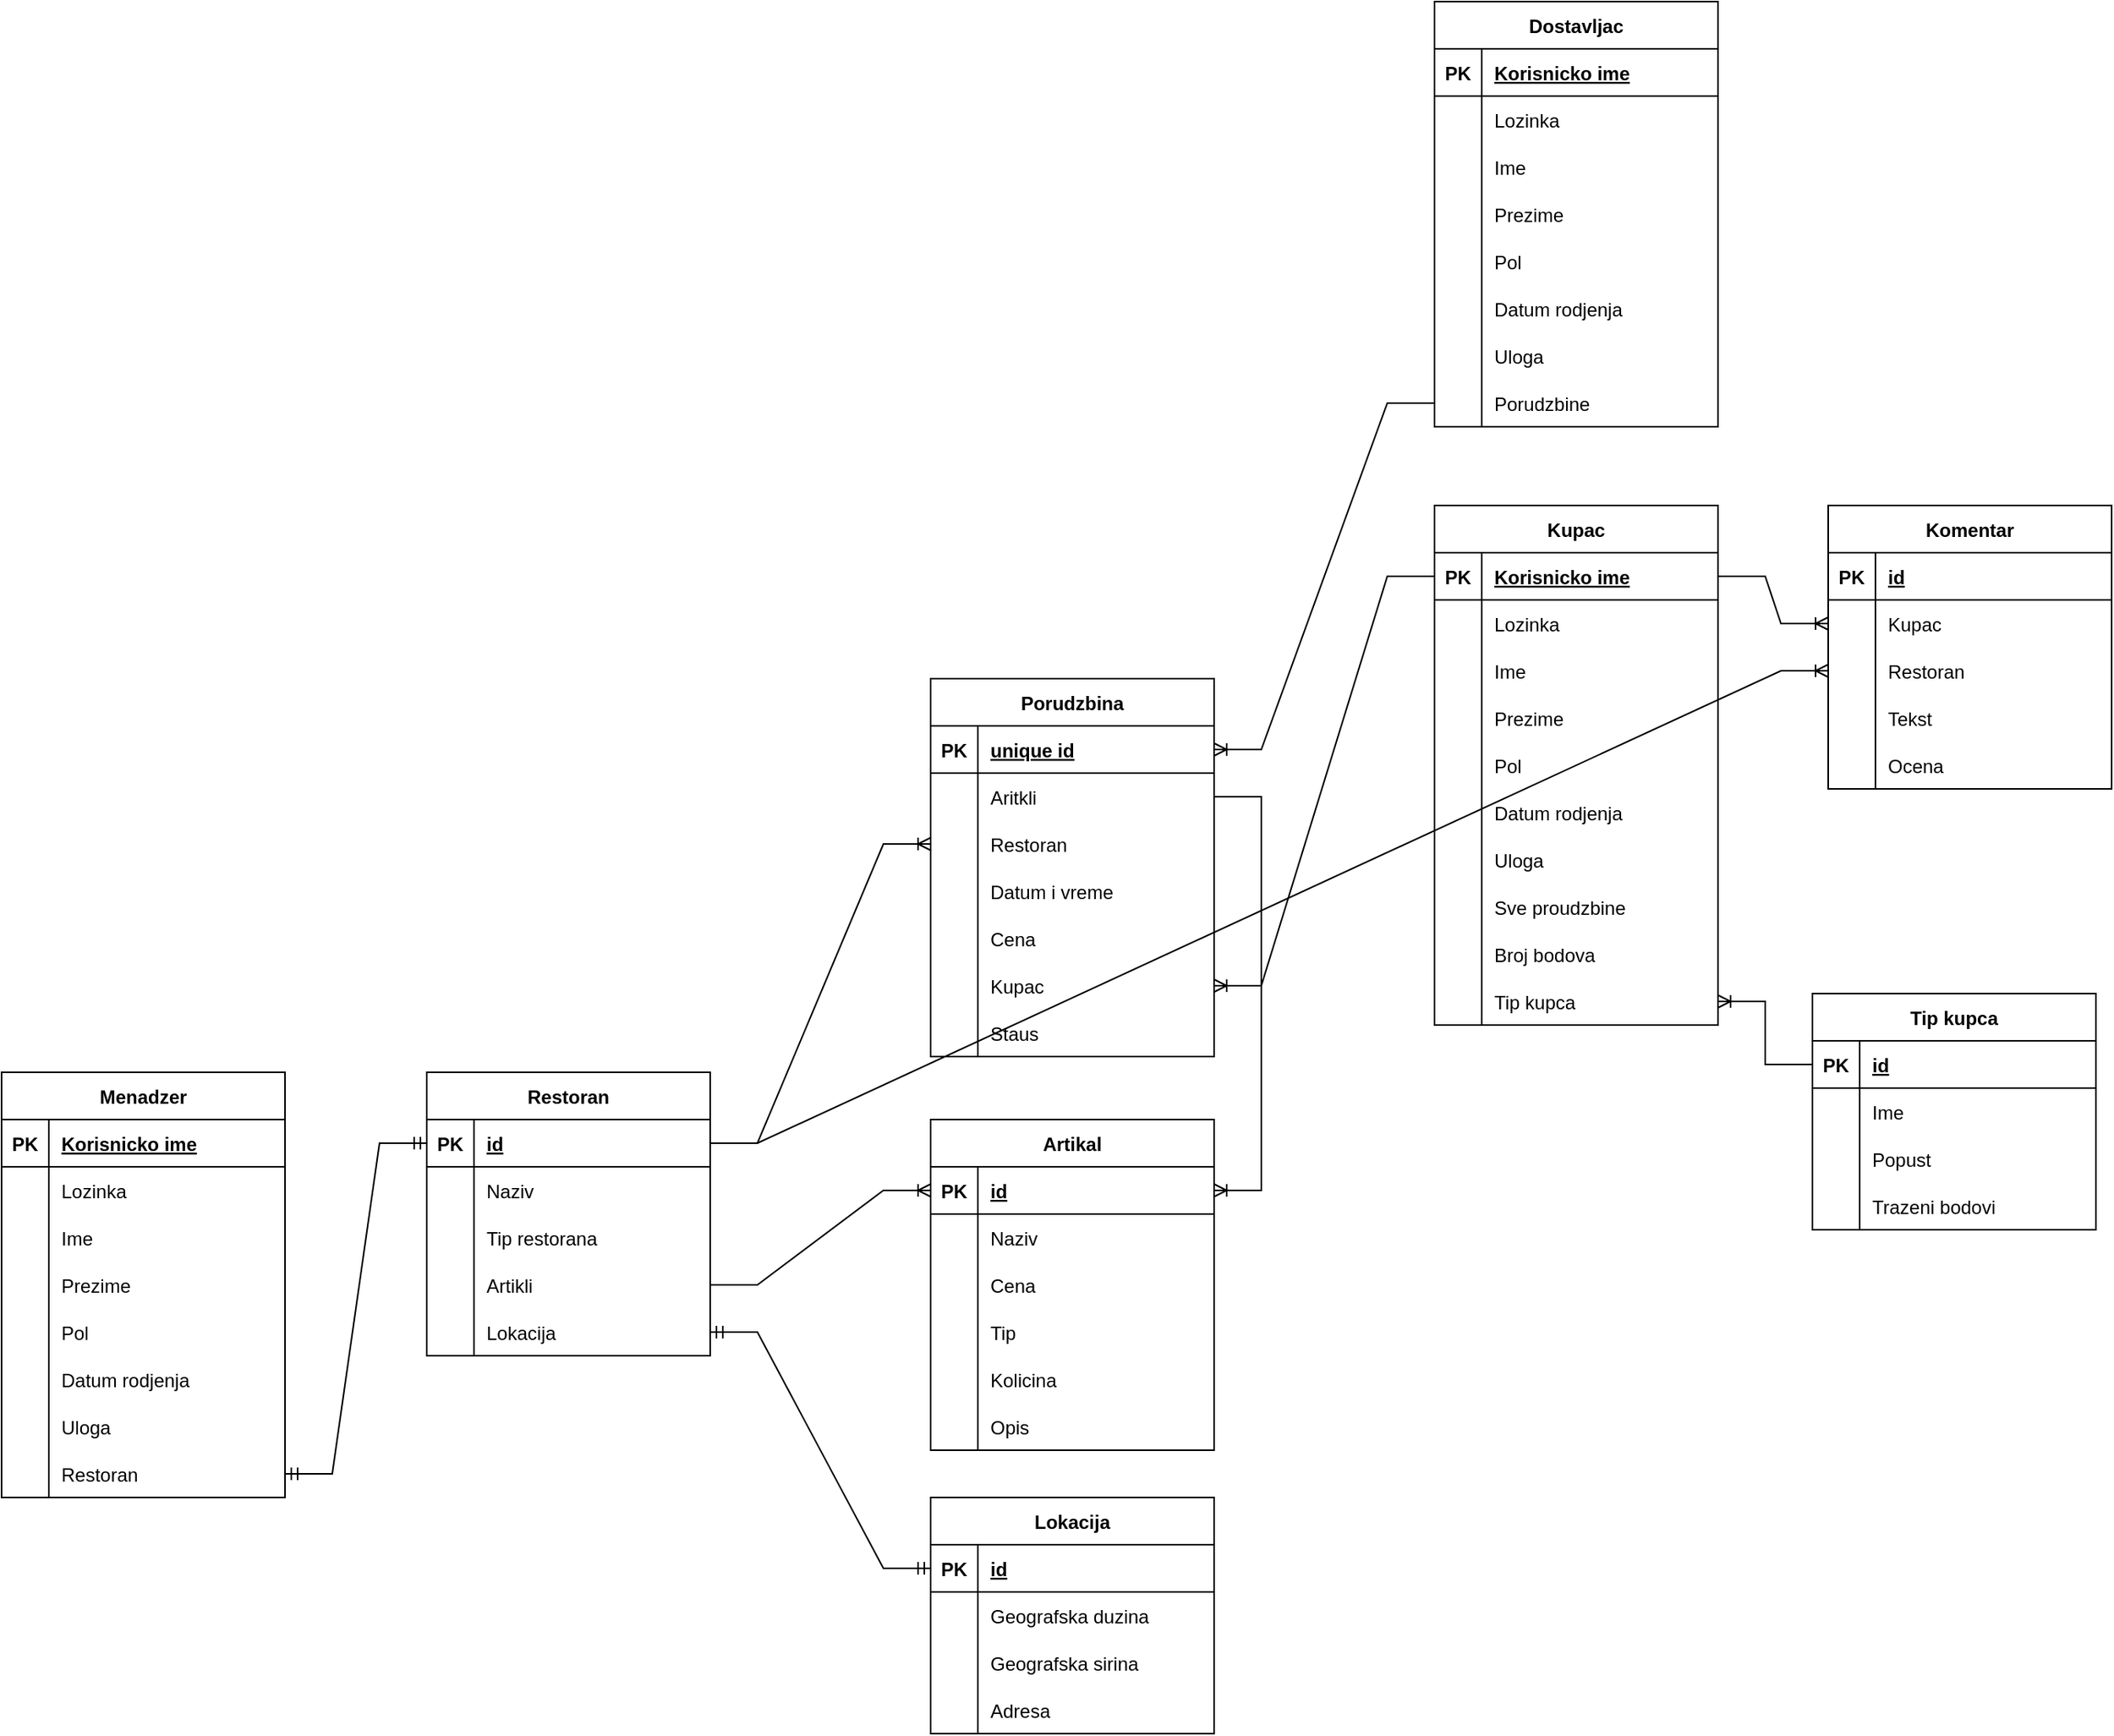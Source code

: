 <mxfile version="18.1.1" type="device"><diagram id="fDKhiF5ZGGzJ4inqgovI" name="Page-1"><mxGraphModel dx="1502" dy="686" grid="1" gridSize="10" guides="1" tooltips="1" connect="1" arrows="1" fold="1" page="1" pageScale="1" pageWidth="827" pageHeight="1169" math="0" shadow="0"><root><mxCell id="0"/><mxCell id="1" parent="0"/><mxCell id="0Mqdc3tJ2BdwLqVXAVay-57" value="Menadzer" style="shape=table;startSize=30;container=1;collapsible=1;childLayout=tableLayout;fixedRows=1;rowLines=0;fontStyle=1;align=center;resizeLast=1;" parent="1" vertex="1"><mxGeometry x="280" y="730" width="180" height="270" as="geometry"><mxRectangle x="10" y="10" width="60" height="30" as="alternateBounds"/></mxGeometry></mxCell><mxCell id="0Mqdc3tJ2BdwLqVXAVay-58" value="" style="shape=tableRow;horizontal=0;startSize=0;swimlaneHead=0;swimlaneBody=0;fillColor=none;collapsible=0;dropTarget=0;points=[[0,0.5],[1,0.5]];portConstraint=eastwest;top=0;left=0;right=0;bottom=1;" parent="0Mqdc3tJ2BdwLqVXAVay-57" vertex="1"><mxGeometry y="30" width="180" height="30" as="geometry"/></mxCell><mxCell id="0Mqdc3tJ2BdwLqVXAVay-59" value="PK" style="shape=partialRectangle;connectable=0;fillColor=none;top=0;left=0;bottom=0;right=0;fontStyle=1;overflow=hidden;" parent="0Mqdc3tJ2BdwLqVXAVay-58" vertex="1"><mxGeometry width="30" height="30" as="geometry"><mxRectangle width="30" height="30" as="alternateBounds"/></mxGeometry></mxCell><mxCell id="0Mqdc3tJ2BdwLqVXAVay-60" value="Korisnicko ime" style="shape=partialRectangle;connectable=0;fillColor=none;top=0;left=0;bottom=0;right=0;align=left;spacingLeft=6;fontStyle=5;overflow=hidden;" parent="0Mqdc3tJ2BdwLqVXAVay-58" vertex="1"><mxGeometry x="30" width="150" height="30" as="geometry"><mxRectangle width="150" height="30" as="alternateBounds"/></mxGeometry></mxCell><mxCell id="0Mqdc3tJ2BdwLqVXAVay-61" value="" style="shape=tableRow;horizontal=0;startSize=0;swimlaneHead=0;swimlaneBody=0;fillColor=none;collapsible=0;dropTarget=0;points=[[0,0.5],[1,0.5]];portConstraint=eastwest;top=0;left=0;right=0;bottom=0;" parent="0Mqdc3tJ2BdwLqVXAVay-57" vertex="1"><mxGeometry y="60" width="180" height="30" as="geometry"/></mxCell><mxCell id="0Mqdc3tJ2BdwLqVXAVay-62" value="" style="shape=partialRectangle;connectable=0;fillColor=none;top=0;left=0;bottom=0;right=0;editable=1;overflow=hidden;" parent="0Mqdc3tJ2BdwLqVXAVay-61" vertex="1"><mxGeometry width="30" height="30" as="geometry"><mxRectangle width="30" height="30" as="alternateBounds"/></mxGeometry></mxCell><mxCell id="0Mqdc3tJ2BdwLqVXAVay-63" value="Lozinka" style="shape=partialRectangle;connectable=0;fillColor=none;top=0;left=0;bottom=0;right=0;align=left;spacingLeft=6;overflow=hidden;" parent="0Mqdc3tJ2BdwLqVXAVay-61" vertex="1"><mxGeometry x="30" width="150" height="30" as="geometry"><mxRectangle width="150" height="30" as="alternateBounds"/></mxGeometry></mxCell><mxCell id="0Mqdc3tJ2BdwLqVXAVay-64" value="" style="shape=tableRow;horizontal=0;startSize=0;swimlaneHead=0;swimlaneBody=0;fillColor=none;collapsible=0;dropTarget=0;points=[[0,0.5],[1,0.5]];portConstraint=eastwest;top=0;left=0;right=0;bottom=0;" parent="0Mqdc3tJ2BdwLqVXAVay-57" vertex="1"><mxGeometry y="90" width="180" height="30" as="geometry"/></mxCell><mxCell id="0Mqdc3tJ2BdwLqVXAVay-65" value="" style="shape=partialRectangle;connectable=0;fillColor=none;top=0;left=0;bottom=0;right=0;editable=1;overflow=hidden;" parent="0Mqdc3tJ2BdwLqVXAVay-64" vertex="1"><mxGeometry width="30" height="30" as="geometry"><mxRectangle width="30" height="30" as="alternateBounds"/></mxGeometry></mxCell><mxCell id="0Mqdc3tJ2BdwLqVXAVay-66" value="Ime" style="shape=partialRectangle;connectable=0;fillColor=none;top=0;left=0;bottom=0;right=0;align=left;spacingLeft=6;overflow=hidden;" parent="0Mqdc3tJ2BdwLqVXAVay-64" vertex="1"><mxGeometry x="30" width="150" height="30" as="geometry"><mxRectangle width="150" height="30" as="alternateBounds"/></mxGeometry></mxCell><mxCell id="0Mqdc3tJ2BdwLqVXAVay-67" value="" style="shape=tableRow;horizontal=0;startSize=0;swimlaneHead=0;swimlaneBody=0;fillColor=none;collapsible=0;dropTarget=0;points=[[0,0.5],[1,0.5]];portConstraint=eastwest;top=0;left=0;right=0;bottom=0;" parent="0Mqdc3tJ2BdwLqVXAVay-57" vertex="1"><mxGeometry y="120" width="180" height="30" as="geometry"/></mxCell><mxCell id="0Mqdc3tJ2BdwLqVXAVay-68" value="" style="shape=partialRectangle;connectable=0;fillColor=none;top=0;left=0;bottom=0;right=0;editable=1;overflow=hidden;" parent="0Mqdc3tJ2BdwLqVXAVay-67" vertex="1"><mxGeometry width="30" height="30" as="geometry"><mxRectangle width="30" height="30" as="alternateBounds"/></mxGeometry></mxCell><mxCell id="0Mqdc3tJ2BdwLqVXAVay-69" value="Prezime" style="shape=partialRectangle;connectable=0;fillColor=none;top=0;left=0;bottom=0;right=0;align=left;spacingLeft=6;overflow=hidden;" parent="0Mqdc3tJ2BdwLqVXAVay-67" vertex="1"><mxGeometry x="30" width="150" height="30" as="geometry"><mxRectangle width="150" height="30" as="alternateBounds"/></mxGeometry></mxCell><mxCell id="0Mqdc3tJ2BdwLqVXAVay-94" value="" style="shape=tableRow;horizontal=0;startSize=0;swimlaneHead=0;swimlaneBody=0;fillColor=none;collapsible=0;dropTarget=0;points=[[0,0.5],[1,0.5]];portConstraint=eastwest;top=0;left=0;right=0;bottom=0;" parent="0Mqdc3tJ2BdwLqVXAVay-57" vertex="1"><mxGeometry y="150" width="180" height="30" as="geometry"/></mxCell><mxCell id="0Mqdc3tJ2BdwLqVXAVay-95" value="" style="shape=partialRectangle;connectable=0;fillColor=none;top=0;left=0;bottom=0;right=0;editable=1;overflow=hidden;" parent="0Mqdc3tJ2BdwLqVXAVay-94" vertex="1"><mxGeometry width="30" height="30" as="geometry"><mxRectangle width="30" height="30" as="alternateBounds"/></mxGeometry></mxCell><mxCell id="0Mqdc3tJ2BdwLqVXAVay-96" value="Pol" style="shape=partialRectangle;connectable=0;fillColor=none;top=0;left=0;bottom=0;right=0;align=left;spacingLeft=6;overflow=hidden;" parent="0Mqdc3tJ2BdwLqVXAVay-94" vertex="1"><mxGeometry x="30" width="150" height="30" as="geometry"><mxRectangle width="150" height="30" as="alternateBounds"/></mxGeometry></mxCell><mxCell id="0Mqdc3tJ2BdwLqVXAVay-97" value="" style="shape=tableRow;horizontal=0;startSize=0;swimlaneHead=0;swimlaneBody=0;fillColor=none;collapsible=0;dropTarget=0;points=[[0,0.5],[1,0.5]];portConstraint=eastwest;top=0;left=0;right=0;bottom=0;" parent="0Mqdc3tJ2BdwLqVXAVay-57" vertex="1"><mxGeometry y="180" width="180" height="30" as="geometry"/></mxCell><mxCell id="0Mqdc3tJ2BdwLqVXAVay-98" value="" style="shape=partialRectangle;connectable=0;fillColor=none;top=0;left=0;bottom=0;right=0;editable=1;overflow=hidden;" parent="0Mqdc3tJ2BdwLqVXAVay-97" vertex="1"><mxGeometry width="30" height="30" as="geometry"><mxRectangle width="30" height="30" as="alternateBounds"/></mxGeometry></mxCell><mxCell id="0Mqdc3tJ2BdwLqVXAVay-99" value="Datum rodjenja" style="shape=partialRectangle;connectable=0;fillColor=none;top=0;left=0;bottom=0;right=0;align=left;spacingLeft=6;overflow=hidden;" parent="0Mqdc3tJ2BdwLqVXAVay-97" vertex="1"><mxGeometry x="30" width="150" height="30" as="geometry"><mxRectangle width="150" height="30" as="alternateBounds"/></mxGeometry></mxCell><mxCell id="0Mqdc3tJ2BdwLqVXAVay-100" value="" style="shape=tableRow;horizontal=0;startSize=0;swimlaneHead=0;swimlaneBody=0;fillColor=none;collapsible=0;dropTarget=0;points=[[0,0.5],[1,0.5]];portConstraint=eastwest;top=0;left=0;right=0;bottom=0;" parent="0Mqdc3tJ2BdwLqVXAVay-57" vertex="1"><mxGeometry y="210" width="180" height="30" as="geometry"/></mxCell><mxCell id="0Mqdc3tJ2BdwLqVXAVay-101" value="" style="shape=partialRectangle;connectable=0;fillColor=none;top=0;left=0;bottom=0;right=0;editable=1;overflow=hidden;" parent="0Mqdc3tJ2BdwLqVXAVay-100" vertex="1"><mxGeometry width="30" height="30" as="geometry"><mxRectangle width="30" height="30" as="alternateBounds"/></mxGeometry></mxCell><mxCell id="0Mqdc3tJ2BdwLqVXAVay-102" value="Uloga" style="shape=partialRectangle;connectable=0;fillColor=none;top=0;left=0;bottom=0;right=0;align=left;spacingLeft=6;overflow=hidden;" parent="0Mqdc3tJ2BdwLqVXAVay-100" vertex="1"><mxGeometry x="30" width="150" height="30" as="geometry"><mxRectangle width="150" height="30" as="alternateBounds"/></mxGeometry></mxCell><mxCell id="0Mqdc3tJ2BdwLqVXAVay-276" value="" style="shape=tableRow;horizontal=0;startSize=0;swimlaneHead=0;swimlaneBody=0;fillColor=none;collapsible=0;dropTarget=0;points=[[0,0.5],[1,0.5]];portConstraint=eastwest;top=0;left=0;right=0;bottom=0;" parent="0Mqdc3tJ2BdwLqVXAVay-57" vertex="1"><mxGeometry y="240" width="180" height="30" as="geometry"/></mxCell><mxCell id="0Mqdc3tJ2BdwLqVXAVay-277" value="" style="shape=partialRectangle;connectable=0;fillColor=none;top=0;left=0;bottom=0;right=0;editable=1;overflow=hidden;" parent="0Mqdc3tJ2BdwLqVXAVay-276" vertex="1"><mxGeometry width="30" height="30" as="geometry"><mxRectangle width="30" height="30" as="alternateBounds"/></mxGeometry></mxCell><mxCell id="0Mqdc3tJ2BdwLqVXAVay-278" value="Restoran" style="shape=partialRectangle;connectable=0;fillColor=none;top=0;left=0;bottom=0;right=0;align=left;spacingLeft=6;overflow=hidden;" parent="0Mqdc3tJ2BdwLqVXAVay-276" vertex="1"><mxGeometry x="30" width="150" height="30" as="geometry"><mxRectangle width="150" height="30" as="alternateBounds"/></mxGeometry></mxCell><mxCell id="0Mqdc3tJ2BdwLqVXAVay-103" value="Lokacija" style="shape=table;startSize=30;container=1;collapsible=1;childLayout=tableLayout;fixedRows=1;rowLines=0;fontStyle=1;align=center;resizeLast=1;" parent="1" vertex="1"><mxGeometry x="870" y="1000" width="180" height="150" as="geometry"><mxRectangle x="10" y="10" width="60" height="30" as="alternateBounds"/></mxGeometry></mxCell><mxCell id="0Mqdc3tJ2BdwLqVXAVay-104" value="" style="shape=tableRow;horizontal=0;startSize=0;swimlaneHead=0;swimlaneBody=0;fillColor=none;collapsible=0;dropTarget=0;points=[[0,0.5],[1,0.5]];portConstraint=eastwest;top=0;left=0;right=0;bottom=1;" parent="0Mqdc3tJ2BdwLqVXAVay-103" vertex="1"><mxGeometry y="30" width="180" height="30" as="geometry"/></mxCell><mxCell id="0Mqdc3tJ2BdwLqVXAVay-105" value="PK" style="shape=partialRectangle;connectable=0;fillColor=none;top=0;left=0;bottom=0;right=0;fontStyle=1;overflow=hidden;" parent="0Mqdc3tJ2BdwLqVXAVay-104" vertex="1"><mxGeometry width="30" height="30" as="geometry"><mxRectangle width="30" height="30" as="alternateBounds"/></mxGeometry></mxCell><mxCell id="0Mqdc3tJ2BdwLqVXAVay-106" value="id" style="shape=partialRectangle;connectable=0;fillColor=none;top=0;left=0;bottom=0;right=0;align=left;spacingLeft=6;fontStyle=5;overflow=hidden;" parent="0Mqdc3tJ2BdwLqVXAVay-104" vertex="1"><mxGeometry x="30" width="150" height="30" as="geometry"><mxRectangle width="150" height="30" as="alternateBounds"/></mxGeometry></mxCell><mxCell id="0Mqdc3tJ2BdwLqVXAVay-107" value="" style="shape=tableRow;horizontal=0;startSize=0;swimlaneHead=0;swimlaneBody=0;fillColor=none;collapsible=0;dropTarget=0;points=[[0,0.5],[1,0.5]];portConstraint=eastwest;top=0;left=0;right=0;bottom=0;" parent="0Mqdc3tJ2BdwLqVXAVay-103" vertex="1"><mxGeometry y="60" width="180" height="30" as="geometry"/></mxCell><mxCell id="0Mqdc3tJ2BdwLqVXAVay-108" value="" style="shape=partialRectangle;connectable=0;fillColor=none;top=0;left=0;bottom=0;right=0;editable=1;overflow=hidden;" parent="0Mqdc3tJ2BdwLqVXAVay-107" vertex="1"><mxGeometry width="30" height="30" as="geometry"><mxRectangle width="30" height="30" as="alternateBounds"/></mxGeometry></mxCell><mxCell id="0Mqdc3tJ2BdwLqVXAVay-109" value="Geografska duzina" style="shape=partialRectangle;connectable=0;fillColor=none;top=0;left=0;bottom=0;right=0;align=left;spacingLeft=6;overflow=hidden;" parent="0Mqdc3tJ2BdwLqVXAVay-107" vertex="1"><mxGeometry x="30" width="150" height="30" as="geometry"><mxRectangle width="150" height="30" as="alternateBounds"/></mxGeometry></mxCell><mxCell id="0Mqdc3tJ2BdwLqVXAVay-110" value="" style="shape=tableRow;horizontal=0;startSize=0;swimlaneHead=0;swimlaneBody=0;fillColor=none;collapsible=0;dropTarget=0;points=[[0,0.5],[1,0.5]];portConstraint=eastwest;top=0;left=0;right=0;bottom=0;" parent="0Mqdc3tJ2BdwLqVXAVay-103" vertex="1"><mxGeometry y="90" width="180" height="30" as="geometry"/></mxCell><mxCell id="0Mqdc3tJ2BdwLqVXAVay-111" value="" style="shape=partialRectangle;connectable=0;fillColor=none;top=0;left=0;bottom=0;right=0;editable=1;overflow=hidden;" parent="0Mqdc3tJ2BdwLqVXAVay-110" vertex="1"><mxGeometry width="30" height="30" as="geometry"><mxRectangle width="30" height="30" as="alternateBounds"/></mxGeometry></mxCell><mxCell id="0Mqdc3tJ2BdwLqVXAVay-112" value="Geografska sirina" style="shape=partialRectangle;connectable=0;fillColor=none;top=0;left=0;bottom=0;right=0;align=left;spacingLeft=6;overflow=hidden;" parent="0Mqdc3tJ2BdwLqVXAVay-110" vertex="1"><mxGeometry x="30" width="150" height="30" as="geometry"><mxRectangle width="150" height="30" as="alternateBounds"/></mxGeometry></mxCell><mxCell id="0Mqdc3tJ2BdwLqVXAVay-113" value="" style="shape=tableRow;horizontal=0;startSize=0;swimlaneHead=0;swimlaneBody=0;fillColor=none;collapsible=0;dropTarget=0;points=[[0,0.5],[1,0.5]];portConstraint=eastwest;top=0;left=0;right=0;bottom=0;" parent="0Mqdc3tJ2BdwLqVXAVay-103" vertex="1"><mxGeometry y="120" width="180" height="30" as="geometry"/></mxCell><mxCell id="0Mqdc3tJ2BdwLqVXAVay-114" value="" style="shape=partialRectangle;connectable=0;fillColor=none;top=0;left=0;bottom=0;right=0;editable=1;overflow=hidden;" parent="0Mqdc3tJ2BdwLqVXAVay-113" vertex="1"><mxGeometry width="30" height="30" as="geometry"><mxRectangle width="30" height="30" as="alternateBounds"/></mxGeometry></mxCell><mxCell id="0Mqdc3tJ2BdwLqVXAVay-115" value="Adresa" style="shape=partialRectangle;connectable=0;fillColor=none;top=0;left=0;bottom=0;right=0;align=left;spacingLeft=6;overflow=hidden;" parent="0Mqdc3tJ2BdwLqVXAVay-113" vertex="1"><mxGeometry x="30" width="150" height="30" as="geometry"><mxRectangle width="150" height="30" as="alternateBounds"/></mxGeometry></mxCell><mxCell id="0Mqdc3tJ2BdwLqVXAVay-125" value="Restoran" style="shape=table;startSize=30;container=1;collapsible=1;childLayout=tableLayout;fixedRows=1;rowLines=0;fontStyle=1;align=center;resizeLast=1;" parent="1" vertex="1"><mxGeometry x="550" y="730" width="180" height="180" as="geometry"><mxRectangle x="10" y="10" width="60" height="30" as="alternateBounds"/></mxGeometry></mxCell><mxCell id="0Mqdc3tJ2BdwLqVXAVay-126" value="" style="shape=tableRow;horizontal=0;startSize=0;swimlaneHead=0;swimlaneBody=0;fillColor=none;collapsible=0;dropTarget=0;points=[[0,0.5],[1,0.5]];portConstraint=eastwest;top=0;left=0;right=0;bottom=1;" parent="0Mqdc3tJ2BdwLqVXAVay-125" vertex="1"><mxGeometry y="30" width="180" height="30" as="geometry"/></mxCell><mxCell id="0Mqdc3tJ2BdwLqVXAVay-127" value="PK" style="shape=partialRectangle;connectable=0;fillColor=none;top=0;left=0;bottom=0;right=0;fontStyle=1;overflow=hidden;" parent="0Mqdc3tJ2BdwLqVXAVay-126" vertex="1"><mxGeometry width="30" height="30" as="geometry"><mxRectangle width="30" height="30" as="alternateBounds"/></mxGeometry></mxCell><mxCell id="0Mqdc3tJ2BdwLqVXAVay-128" value="id" style="shape=partialRectangle;connectable=0;fillColor=none;top=0;left=0;bottom=0;right=0;align=left;spacingLeft=6;fontStyle=5;overflow=hidden;" parent="0Mqdc3tJ2BdwLqVXAVay-126" vertex="1"><mxGeometry x="30" width="150" height="30" as="geometry"><mxRectangle width="150" height="30" as="alternateBounds"/></mxGeometry></mxCell><mxCell id="0Mqdc3tJ2BdwLqVXAVay-129" value="" style="shape=tableRow;horizontal=0;startSize=0;swimlaneHead=0;swimlaneBody=0;fillColor=none;collapsible=0;dropTarget=0;points=[[0,0.5],[1,0.5]];portConstraint=eastwest;top=0;left=0;right=0;bottom=0;" parent="0Mqdc3tJ2BdwLqVXAVay-125" vertex="1"><mxGeometry y="60" width="180" height="30" as="geometry"/></mxCell><mxCell id="0Mqdc3tJ2BdwLqVXAVay-130" value="" style="shape=partialRectangle;connectable=0;fillColor=none;top=0;left=0;bottom=0;right=0;editable=1;overflow=hidden;" parent="0Mqdc3tJ2BdwLqVXAVay-129" vertex="1"><mxGeometry width="30" height="30" as="geometry"><mxRectangle width="30" height="30" as="alternateBounds"/></mxGeometry></mxCell><mxCell id="0Mqdc3tJ2BdwLqVXAVay-131" value="Naziv" style="shape=partialRectangle;connectable=0;fillColor=none;top=0;left=0;bottom=0;right=0;align=left;spacingLeft=6;overflow=hidden;" parent="0Mqdc3tJ2BdwLqVXAVay-129" vertex="1"><mxGeometry x="30" width="150" height="30" as="geometry"><mxRectangle width="150" height="30" as="alternateBounds"/></mxGeometry></mxCell><mxCell id="0Mqdc3tJ2BdwLqVXAVay-132" value="" style="shape=tableRow;horizontal=0;startSize=0;swimlaneHead=0;swimlaneBody=0;fillColor=none;collapsible=0;dropTarget=0;points=[[0,0.5],[1,0.5]];portConstraint=eastwest;top=0;left=0;right=0;bottom=0;" parent="0Mqdc3tJ2BdwLqVXAVay-125" vertex="1"><mxGeometry y="90" width="180" height="30" as="geometry"/></mxCell><mxCell id="0Mqdc3tJ2BdwLqVXAVay-133" value="" style="shape=partialRectangle;connectable=0;fillColor=none;top=0;left=0;bottom=0;right=0;editable=1;overflow=hidden;" parent="0Mqdc3tJ2BdwLqVXAVay-132" vertex="1"><mxGeometry width="30" height="30" as="geometry"><mxRectangle width="30" height="30" as="alternateBounds"/></mxGeometry></mxCell><mxCell id="0Mqdc3tJ2BdwLqVXAVay-134" value="Tip restorana" style="shape=partialRectangle;connectable=0;fillColor=none;top=0;left=0;bottom=0;right=0;align=left;spacingLeft=6;overflow=hidden;" parent="0Mqdc3tJ2BdwLqVXAVay-132" vertex="1"><mxGeometry x="30" width="150" height="30" as="geometry"><mxRectangle width="150" height="30" as="alternateBounds"/></mxGeometry></mxCell><mxCell id="0Mqdc3tJ2BdwLqVXAVay-135" value="" style="shape=tableRow;horizontal=0;startSize=0;swimlaneHead=0;swimlaneBody=0;fillColor=none;collapsible=0;dropTarget=0;points=[[0,0.5],[1,0.5]];portConstraint=eastwest;top=0;left=0;right=0;bottom=0;" parent="0Mqdc3tJ2BdwLqVXAVay-125" vertex="1"><mxGeometry y="120" width="180" height="30" as="geometry"/></mxCell><mxCell id="0Mqdc3tJ2BdwLqVXAVay-136" value="" style="shape=partialRectangle;connectable=0;fillColor=none;top=0;left=0;bottom=0;right=0;editable=1;overflow=hidden;" parent="0Mqdc3tJ2BdwLqVXAVay-135" vertex="1"><mxGeometry width="30" height="30" as="geometry"><mxRectangle width="30" height="30" as="alternateBounds"/></mxGeometry></mxCell><mxCell id="0Mqdc3tJ2BdwLqVXAVay-137" value="Artikli" style="shape=partialRectangle;connectable=0;fillColor=none;top=0;left=0;bottom=0;right=0;align=left;spacingLeft=6;overflow=hidden;" parent="0Mqdc3tJ2BdwLqVXAVay-135" vertex="1"><mxGeometry x="30" width="150" height="30" as="geometry"><mxRectangle width="150" height="30" as="alternateBounds"/></mxGeometry></mxCell><mxCell id="0Mqdc3tJ2BdwLqVXAVay-138" value="" style="shape=tableRow;horizontal=0;startSize=0;swimlaneHead=0;swimlaneBody=0;fillColor=none;collapsible=0;dropTarget=0;points=[[0,0.5],[1,0.5]];portConstraint=eastwest;top=0;left=0;right=0;bottom=0;" parent="0Mqdc3tJ2BdwLqVXAVay-125" vertex="1"><mxGeometry y="150" width="180" height="30" as="geometry"/></mxCell><mxCell id="0Mqdc3tJ2BdwLqVXAVay-139" value="" style="shape=partialRectangle;connectable=0;fillColor=none;top=0;left=0;bottom=0;right=0;editable=1;overflow=hidden;" parent="0Mqdc3tJ2BdwLqVXAVay-138" vertex="1"><mxGeometry width="30" height="30" as="geometry"><mxRectangle width="30" height="30" as="alternateBounds"/></mxGeometry></mxCell><mxCell id="0Mqdc3tJ2BdwLqVXAVay-140" value="Lokacija" style="shape=partialRectangle;connectable=0;fillColor=none;top=0;left=0;bottom=0;right=0;align=left;spacingLeft=6;overflow=hidden;" parent="0Mqdc3tJ2BdwLqVXAVay-138" vertex="1"><mxGeometry x="30" width="150" height="30" as="geometry"><mxRectangle width="150" height="30" as="alternateBounds"/></mxGeometry></mxCell><mxCell id="0Mqdc3tJ2BdwLqVXAVay-147" value="Artikal" style="shape=table;startSize=30;container=1;collapsible=1;childLayout=tableLayout;fixedRows=1;rowLines=0;fontStyle=1;align=center;resizeLast=1;" parent="1" vertex="1"><mxGeometry x="870" y="760" width="180" height="210" as="geometry"><mxRectangle x="10" y="10" width="60" height="30" as="alternateBounds"/></mxGeometry></mxCell><mxCell id="0Mqdc3tJ2BdwLqVXAVay-148" value="" style="shape=tableRow;horizontal=0;startSize=0;swimlaneHead=0;swimlaneBody=0;fillColor=none;collapsible=0;dropTarget=0;points=[[0,0.5],[1,0.5]];portConstraint=eastwest;top=0;left=0;right=0;bottom=1;" parent="0Mqdc3tJ2BdwLqVXAVay-147" vertex="1"><mxGeometry y="30" width="180" height="30" as="geometry"/></mxCell><mxCell id="0Mqdc3tJ2BdwLqVXAVay-149" value="PK" style="shape=partialRectangle;connectable=0;fillColor=none;top=0;left=0;bottom=0;right=0;fontStyle=1;overflow=hidden;" parent="0Mqdc3tJ2BdwLqVXAVay-148" vertex="1"><mxGeometry width="30" height="30" as="geometry"><mxRectangle width="30" height="30" as="alternateBounds"/></mxGeometry></mxCell><mxCell id="0Mqdc3tJ2BdwLqVXAVay-150" value="id" style="shape=partialRectangle;connectable=0;fillColor=none;top=0;left=0;bottom=0;right=0;align=left;spacingLeft=6;fontStyle=5;overflow=hidden;" parent="0Mqdc3tJ2BdwLqVXAVay-148" vertex="1"><mxGeometry x="30" width="150" height="30" as="geometry"><mxRectangle width="150" height="30" as="alternateBounds"/></mxGeometry></mxCell><mxCell id="0Mqdc3tJ2BdwLqVXAVay-151" value="" style="shape=tableRow;horizontal=0;startSize=0;swimlaneHead=0;swimlaneBody=0;fillColor=none;collapsible=0;dropTarget=0;points=[[0,0.5],[1,0.5]];portConstraint=eastwest;top=0;left=0;right=0;bottom=0;" parent="0Mqdc3tJ2BdwLqVXAVay-147" vertex="1"><mxGeometry y="60" width="180" height="30" as="geometry"/></mxCell><mxCell id="0Mqdc3tJ2BdwLqVXAVay-152" value="" style="shape=partialRectangle;connectable=0;fillColor=none;top=0;left=0;bottom=0;right=0;editable=1;overflow=hidden;" parent="0Mqdc3tJ2BdwLqVXAVay-151" vertex="1"><mxGeometry width="30" height="30" as="geometry"><mxRectangle width="30" height="30" as="alternateBounds"/></mxGeometry></mxCell><mxCell id="0Mqdc3tJ2BdwLqVXAVay-153" value="Naziv" style="shape=partialRectangle;connectable=0;fillColor=none;top=0;left=0;bottom=0;right=0;align=left;spacingLeft=6;overflow=hidden;" parent="0Mqdc3tJ2BdwLqVXAVay-151" vertex="1"><mxGeometry x="30" width="150" height="30" as="geometry"><mxRectangle width="150" height="30" as="alternateBounds"/></mxGeometry></mxCell><mxCell id="0Mqdc3tJ2BdwLqVXAVay-154" value="" style="shape=tableRow;horizontal=0;startSize=0;swimlaneHead=0;swimlaneBody=0;fillColor=none;collapsible=0;dropTarget=0;points=[[0,0.5],[1,0.5]];portConstraint=eastwest;top=0;left=0;right=0;bottom=0;" parent="0Mqdc3tJ2BdwLqVXAVay-147" vertex="1"><mxGeometry y="90" width="180" height="30" as="geometry"/></mxCell><mxCell id="0Mqdc3tJ2BdwLqVXAVay-155" value="" style="shape=partialRectangle;connectable=0;fillColor=none;top=0;left=0;bottom=0;right=0;editable=1;overflow=hidden;" parent="0Mqdc3tJ2BdwLqVXAVay-154" vertex="1"><mxGeometry width="30" height="30" as="geometry"><mxRectangle width="30" height="30" as="alternateBounds"/></mxGeometry></mxCell><mxCell id="0Mqdc3tJ2BdwLqVXAVay-156" value="Cena" style="shape=partialRectangle;connectable=0;fillColor=none;top=0;left=0;bottom=0;right=0;align=left;spacingLeft=6;overflow=hidden;" parent="0Mqdc3tJ2BdwLqVXAVay-154" vertex="1"><mxGeometry x="30" width="150" height="30" as="geometry"><mxRectangle width="150" height="30" as="alternateBounds"/></mxGeometry></mxCell><mxCell id="0Mqdc3tJ2BdwLqVXAVay-157" value="" style="shape=tableRow;horizontal=0;startSize=0;swimlaneHead=0;swimlaneBody=0;fillColor=none;collapsible=0;dropTarget=0;points=[[0,0.5],[1,0.5]];portConstraint=eastwest;top=0;left=0;right=0;bottom=0;" parent="0Mqdc3tJ2BdwLqVXAVay-147" vertex="1"><mxGeometry y="120" width="180" height="30" as="geometry"/></mxCell><mxCell id="0Mqdc3tJ2BdwLqVXAVay-158" value="" style="shape=partialRectangle;connectable=0;fillColor=none;top=0;left=0;bottom=0;right=0;editable=1;overflow=hidden;" parent="0Mqdc3tJ2BdwLqVXAVay-157" vertex="1"><mxGeometry width="30" height="30" as="geometry"><mxRectangle width="30" height="30" as="alternateBounds"/></mxGeometry></mxCell><mxCell id="0Mqdc3tJ2BdwLqVXAVay-159" value="Tip" style="shape=partialRectangle;connectable=0;fillColor=none;top=0;left=0;bottom=0;right=0;align=left;spacingLeft=6;overflow=hidden;" parent="0Mqdc3tJ2BdwLqVXAVay-157" vertex="1"><mxGeometry x="30" width="150" height="30" as="geometry"><mxRectangle width="150" height="30" as="alternateBounds"/></mxGeometry></mxCell><mxCell id="0Mqdc3tJ2BdwLqVXAVay-160" value="" style="shape=tableRow;horizontal=0;startSize=0;swimlaneHead=0;swimlaneBody=0;fillColor=none;collapsible=0;dropTarget=0;points=[[0,0.5],[1,0.5]];portConstraint=eastwest;top=0;left=0;right=0;bottom=0;" parent="0Mqdc3tJ2BdwLqVXAVay-147" vertex="1"><mxGeometry y="150" width="180" height="30" as="geometry"/></mxCell><mxCell id="0Mqdc3tJ2BdwLqVXAVay-161" value="" style="shape=partialRectangle;connectable=0;fillColor=none;top=0;left=0;bottom=0;right=0;editable=1;overflow=hidden;" parent="0Mqdc3tJ2BdwLqVXAVay-160" vertex="1"><mxGeometry width="30" height="30" as="geometry"><mxRectangle width="30" height="30" as="alternateBounds"/></mxGeometry></mxCell><mxCell id="0Mqdc3tJ2BdwLqVXAVay-162" value="Kolicina" style="shape=partialRectangle;connectable=0;fillColor=none;top=0;left=0;bottom=0;right=0;align=left;spacingLeft=6;overflow=hidden;" parent="0Mqdc3tJ2BdwLqVXAVay-160" vertex="1"><mxGeometry x="30" width="150" height="30" as="geometry"><mxRectangle width="150" height="30" as="alternateBounds"/></mxGeometry></mxCell><mxCell id="0Mqdc3tJ2BdwLqVXAVay-163" value="" style="shape=tableRow;horizontal=0;startSize=0;swimlaneHead=0;swimlaneBody=0;fillColor=none;collapsible=0;dropTarget=0;points=[[0,0.5],[1,0.5]];portConstraint=eastwest;top=0;left=0;right=0;bottom=0;" parent="0Mqdc3tJ2BdwLqVXAVay-147" vertex="1"><mxGeometry y="180" width="180" height="30" as="geometry"/></mxCell><mxCell id="0Mqdc3tJ2BdwLqVXAVay-164" value="" style="shape=partialRectangle;connectable=0;fillColor=none;top=0;left=0;bottom=0;right=0;editable=1;overflow=hidden;" parent="0Mqdc3tJ2BdwLqVXAVay-163" vertex="1"><mxGeometry width="30" height="30" as="geometry"><mxRectangle width="30" height="30" as="alternateBounds"/></mxGeometry></mxCell><mxCell id="0Mqdc3tJ2BdwLqVXAVay-165" value="Opis" style="shape=partialRectangle;connectable=0;fillColor=none;top=0;left=0;bottom=0;right=0;align=left;spacingLeft=6;overflow=hidden;" parent="0Mqdc3tJ2BdwLqVXAVay-163" vertex="1"><mxGeometry x="30" width="150" height="30" as="geometry"><mxRectangle width="150" height="30" as="alternateBounds"/></mxGeometry></mxCell><mxCell id="0Mqdc3tJ2BdwLqVXAVay-169" value="Porudzbina" style="shape=table;startSize=30;container=1;collapsible=1;childLayout=tableLayout;fixedRows=1;rowLines=0;fontStyle=1;align=center;resizeLast=1;" parent="1" vertex="1"><mxGeometry x="870" y="480" width="180" height="240" as="geometry"><mxRectangle x="10" y="10" width="60" height="30" as="alternateBounds"/></mxGeometry></mxCell><mxCell id="0Mqdc3tJ2BdwLqVXAVay-170" value="" style="shape=tableRow;horizontal=0;startSize=0;swimlaneHead=0;swimlaneBody=0;fillColor=none;collapsible=0;dropTarget=0;points=[[0,0.5],[1,0.5]];portConstraint=eastwest;top=0;left=0;right=0;bottom=1;" parent="0Mqdc3tJ2BdwLqVXAVay-169" vertex="1"><mxGeometry y="30" width="180" height="30" as="geometry"/></mxCell><mxCell id="0Mqdc3tJ2BdwLqVXAVay-171" value="PK" style="shape=partialRectangle;connectable=0;fillColor=none;top=0;left=0;bottom=0;right=0;fontStyle=1;overflow=hidden;" parent="0Mqdc3tJ2BdwLqVXAVay-170" vertex="1"><mxGeometry width="30" height="30" as="geometry"><mxRectangle width="30" height="30" as="alternateBounds"/></mxGeometry></mxCell><mxCell id="0Mqdc3tJ2BdwLqVXAVay-172" value="unique id" style="shape=partialRectangle;connectable=0;fillColor=none;top=0;left=0;bottom=0;right=0;align=left;spacingLeft=6;fontStyle=5;overflow=hidden;" parent="0Mqdc3tJ2BdwLqVXAVay-170" vertex="1"><mxGeometry x="30" width="150" height="30" as="geometry"><mxRectangle width="150" height="30" as="alternateBounds"/></mxGeometry></mxCell><mxCell id="0Mqdc3tJ2BdwLqVXAVay-173" value="" style="shape=tableRow;horizontal=0;startSize=0;swimlaneHead=0;swimlaneBody=0;fillColor=none;collapsible=0;dropTarget=0;points=[[0,0.5],[1,0.5]];portConstraint=eastwest;top=0;left=0;right=0;bottom=0;" parent="0Mqdc3tJ2BdwLqVXAVay-169" vertex="1"><mxGeometry y="60" width="180" height="30" as="geometry"/></mxCell><mxCell id="0Mqdc3tJ2BdwLqVXAVay-174" value="" style="shape=partialRectangle;connectable=0;fillColor=none;top=0;left=0;bottom=0;right=0;editable=1;overflow=hidden;" parent="0Mqdc3tJ2BdwLqVXAVay-173" vertex="1"><mxGeometry width="30" height="30" as="geometry"><mxRectangle width="30" height="30" as="alternateBounds"/></mxGeometry></mxCell><mxCell id="0Mqdc3tJ2BdwLqVXAVay-175" value="Aritkli" style="shape=partialRectangle;connectable=0;fillColor=none;top=0;left=0;bottom=0;right=0;align=left;spacingLeft=6;overflow=hidden;" parent="0Mqdc3tJ2BdwLqVXAVay-173" vertex="1"><mxGeometry x="30" width="150" height="30" as="geometry"><mxRectangle width="150" height="30" as="alternateBounds"/></mxGeometry></mxCell><mxCell id="0Mqdc3tJ2BdwLqVXAVay-176" value="" style="shape=tableRow;horizontal=0;startSize=0;swimlaneHead=0;swimlaneBody=0;fillColor=none;collapsible=0;dropTarget=0;points=[[0,0.5],[1,0.5]];portConstraint=eastwest;top=0;left=0;right=0;bottom=0;" parent="0Mqdc3tJ2BdwLqVXAVay-169" vertex="1"><mxGeometry y="90" width="180" height="30" as="geometry"/></mxCell><mxCell id="0Mqdc3tJ2BdwLqVXAVay-177" value="" style="shape=partialRectangle;connectable=0;fillColor=none;top=0;left=0;bottom=0;right=0;editable=1;overflow=hidden;" parent="0Mqdc3tJ2BdwLqVXAVay-176" vertex="1"><mxGeometry width="30" height="30" as="geometry"><mxRectangle width="30" height="30" as="alternateBounds"/></mxGeometry></mxCell><mxCell id="0Mqdc3tJ2BdwLqVXAVay-178" value="Restoran" style="shape=partialRectangle;connectable=0;fillColor=none;top=0;left=0;bottom=0;right=0;align=left;spacingLeft=6;overflow=hidden;" parent="0Mqdc3tJ2BdwLqVXAVay-176" vertex="1"><mxGeometry x="30" width="150" height="30" as="geometry"><mxRectangle width="150" height="30" as="alternateBounds"/></mxGeometry></mxCell><mxCell id="0Mqdc3tJ2BdwLqVXAVay-179" value="" style="shape=tableRow;horizontal=0;startSize=0;swimlaneHead=0;swimlaneBody=0;fillColor=none;collapsible=0;dropTarget=0;points=[[0,0.5],[1,0.5]];portConstraint=eastwest;top=0;left=0;right=0;bottom=0;" parent="0Mqdc3tJ2BdwLqVXAVay-169" vertex="1"><mxGeometry y="120" width="180" height="30" as="geometry"/></mxCell><mxCell id="0Mqdc3tJ2BdwLqVXAVay-180" value="" style="shape=partialRectangle;connectable=0;fillColor=none;top=0;left=0;bottom=0;right=0;editable=1;overflow=hidden;" parent="0Mqdc3tJ2BdwLqVXAVay-179" vertex="1"><mxGeometry width="30" height="30" as="geometry"><mxRectangle width="30" height="30" as="alternateBounds"/></mxGeometry></mxCell><mxCell id="0Mqdc3tJ2BdwLqVXAVay-181" value="Datum i vreme" style="shape=partialRectangle;connectable=0;fillColor=none;top=0;left=0;bottom=0;right=0;align=left;spacingLeft=6;overflow=hidden;" parent="0Mqdc3tJ2BdwLqVXAVay-179" vertex="1"><mxGeometry x="30" width="150" height="30" as="geometry"><mxRectangle width="150" height="30" as="alternateBounds"/></mxGeometry></mxCell><mxCell id="0Mqdc3tJ2BdwLqVXAVay-182" value="" style="shape=tableRow;horizontal=0;startSize=0;swimlaneHead=0;swimlaneBody=0;fillColor=none;collapsible=0;dropTarget=0;points=[[0,0.5],[1,0.5]];portConstraint=eastwest;top=0;left=0;right=0;bottom=0;" parent="0Mqdc3tJ2BdwLqVXAVay-169" vertex="1"><mxGeometry y="150" width="180" height="30" as="geometry"/></mxCell><mxCell id="0Mqdc3tJ2BdwLqVXAVay-183" value="" style="shape=partialRectangle;connectable=0;fillColor=none;top=0;left=0;bottom=0;right=0;editable=1;overflow=hidden;" parent="0Mqdc3tJ2BdwLqVXAVay-182" vertex="1"><mxGeometry width="30" height="30" as="geometry"><mxRectangle width="30" height="30" as="alternateBounds"/></mxGeometry></mxCell><mxCell id="0Mqdc3tJ2BdwLqVXAVay-184" value="Cena" style="shape=partialRectangle;connectable=0;fillColor=none;top=0;left=0;bottom=0;right=0;align=left;spacingLeft=6;overflow=hidden;" parent="0Mqdc3tJ2BdwLqVXAVay-182" vertex="1"><mxGeometry x="30" width="150" height="30" as="geometry"><mxRectangle width="150" height="30" as="alternateBounds"/></mxGeometry></mxCell><mxCell id="0Mqdc3tJ2BdwLqVXAVay-185" value="" style="shape=tableRow;horizontal=0;startSize=0;swimlaneHead=0;swimlaneBody=0;fillColor=none;collapsible=0;dropTarget=0;points=[[0,0.5],[1,0.5]];portConstraint=eastwest;top=0;left=0;right=0;bottom=0;" parent="0Mqdc3tJ2BdwLqVXAVay-169" vertex="1"><mxGeometry y="180" width="180" height="30" as="geometry"/></mxCell><mxCell id="0Mqdc3tJ2BdwLqVXAVay-186" value="" style="shape=partialRectangle;connectable=0;fillColor=none;top=0;left=0;bottom=0;right=0;editable=1;overflow=hidden;" parent="0Mqdc3tJ2BdwLqVXAVay-185" vertex="1"><mxGeometry width="30" height="30" as="geometry"><mxRectangle width="30" height="30" as="alternateBounds"/></mxGeometry></mxCell><mxCell id="0Mqdc3tJ2BdwLqVXAVay-187" value="Kupac" style="shape=partialRectangle;connectable=0;fillColor=none;top=0;left=0;bottom=0;right=0;align=left;spacingLeft=6;overflow=hidden;" parent="0Mqdc3tJ2BdwLqVXAVay-185" vertex="1"><mxGeometry x="30" width="150" height="30" as="geometry"><mxRectangle width="150" height="30" as="alternateBounds"/></mxGeometry></mxCell><mxCell id="0Mqdc3tJ2BdwLqVXAVay-188" value="" style="shape=tableRow;horizontal=0;startSize=0;swimlaneHead=0;swimlaneBody=0;fillColor=none;collapsible=0;dropTarget=0;points=[[0,0.5],[1,0.5]];portConstraint=eastwest;top=0;left=0;right=0;bottom=0;" parent="0Mqdc3tJ2BdwLqVXAVay-169" vertex="1"><mxGeometry y="210" width="180" height="30" as="geometry"/></mxCell><mxCell id="0Mqdc3tJ2BdwLqVXAVay-189" value="" style="shape=partialRectangle;connectable=0;fillColor=none;top=0;left=0;bottom=0;right=0;editable=1;overflow=hidden;" parent="0Mqdc3tJ2BdwLqVXAVay-188" vertex="1"><mxGeometry width="30" height="30" as="geometry"><mxRectangle width="30" height="30" as="alternateBounds"/></mxGeometry></mxCell><mxCell id="0Mqdc3tJ2BdwLqVXAVay-190" value="Staus" style="shape=partialRectangle;connectable=0;fillColor=none;top=0;left=0;bottom=0;right=0;align=left;spacingLeft=6;overflow=hidden;" parent="0Mqdc3tJ2BdwLqVXAVay-188" vertex="1"><mxGeometry x="30" width="150" height="30" as="geometry"><mxRectangle width="150" height="30" as="alternateBounds"/></mxGeometry></mxCell><mxCell id="0Mqdc3tJ2BdwLqVXAVay-191" value="Komentar" style="shape=table;startSize=30;container=1;collapsible=1;childLayout=tableLayout;fixedRows=1;rowLines=0;fontStyle=1;align=center;resizeLast=1;" parent="1" vertex="1"><mxGeometry x="1440" y="370" width="180" height="180" as="geometry"><mxRectangle x="10" y="10" width="60" height="30" as="alternateBounds"/></mxGeometry></mxCell><mxCell id="0Mqdc3tJ2BdwLqVXAVay-192" value="" style="shape=tableRow;horizontal=0;startSize=0;swimlaneHead=0;swimlaneBody=0;fillColor=none;collapsible=0;dropTarget=0;points=[[0,0.5],[1,0.5]];portConstraint=eastwest;top=0;left=0;right=0;bottom=1;" parent="0Mqdc3tJ2BdwLqVXAVay-191" vertex="1"><mxGeometry y="30" width="180" height="30" as="geometry"/></mxCell><mxCell id="0Mqdc3tJ2BdwLqVXAVay-193" value="PK" style="shape=partialRectangle;connectable=0;fillColor=none;top=0;left=0;bottom=0;right=0;fontStyle=1;overflow=hidden;" parent="0Mqdc3tJ2BdwLqVXAVay-192" vertex="1"><mxGeometry width="30" height="30" as="geometry"><mxRectangle width="30" height="30" as="alternateBounds"/></mxGeometry></mxCell><mxCell id="0Mqdc3tJ2BdwLqVXAVay-194" value="id" style="shape=partialRectangle;connectable=0;fillColor=none;top=0;left=0;bottom=0;right=0;align=left;spacingLeft=6;fontStyle=5;overflow=hidden;" parent="0Mqdc3tJ2BdwLqVXAVay-192" vertex="1"><mxGeometry x="30" width="150" height="30" as="geometry"><mxRectangle width="150" height="30" as="alternateBounds"/></mxGeometry></mxCell><mxCell id="0Mqdc3tJ2BdwLqVXAVay-195" value="" style="shape=tableRow;horizontal=0;startSize=0;swimlaneHead=0;swimlaneBody=0;fillColor=none;collapsible=0;dropTarget=0;points=[[0,0.5],[1,0.5]];portConstraint=eastwest;top=0;left=0;right=0;bottom=0;" parent="0Mqdc3tJ2BdwLqVXAVay-191" vertex="1"><mxGeometry y="60" width="180" height="30" as="geometry"/></mxCell><mxCell id="0Mqdc3tJ2BdwLqVXAVay-196" value="" style="shape=partialRectangle;connectable=0;fillColor=none;top=0;left=0;bottom=0;right=0;editable=1;overflow=hidden;" parent="0Mqdc3tJ2BdwLqVXAVay-195" vertex="1"><mxGeometry width="30" height="30" as="geometry"><mxRectangle width="30" height="30" as="alternateBounds"/></mxGeometry></mxCell><mxCell id="0Mqdc3tJ2BdwLqVXAVay-197" value="Kupac" style="shape=partialRectangle;connectable=0;fillColor=none;top=0;left=0;bottom=0;right=0;align=left;spacingLeft=6;overflow=hidden;" parent="0Mqdc3tJ2BdwLqVXAVay-195" vertex="1"><mxGeometry x="30" width="150" height="30" as="geometry"><mxRectangle width="150" height="30" as="alternateBounds"/></mxGeometry></mxCell><mxCell id="0Mqdc3tJ2BdwLqVXAVay-198" value="" style="shape=tableRow;horizontal=0;startSize=0;swimlaneHead=0;swimlaneBody=0;fillColor=none;collapsible=0;dropTarget=0;points=[[0,0.5],[1,0.5]];portConstraint=eastwest;top=0;left=0;right=0;bottom=0;" parent="0Mqdc3tJ2BdwLqVXAVay-191" vertex="1"><mxGeometry y="90" width="180" height="30" as="geometry"/></mxCell><mxCell id="0Mqdc3tJ2BdwLqVXAVay-199" value="" style="shape=partialRectangle;connectable=0;fillColor=none;top=0;left=0;bottom=0;right=0;editable=1;overflow=hidden;" parent="0Mqdc3tJ2BdwLqVXAVay-198" vertex="1"><mxGeometry width="30" height="30" as="geometry"><mxRectangle width="30" height="30" as="alternateBounds"/></mxGeometry></mxCell><mxCell id="0Mqdc3tJ2BdwLqVXAVay-200" value="Restoran" style="shape=partialRectangle;connectable=0;fillColor=none;top=0;left=0;bottom=0;right=0;align=left;spacingLeft=6;overflow=hidden;" parent="0Mqdc3tJ2BdwLqVXAVay-198" vertex="1"><mxGeometry x="30" width="150" height="30" as="geometry"><mxRectangle width="150" height="30" as="alternateBounds"/></mxGeometry></mxCell><mxCell id="0Mqdc3tJ2BdwLqVXAVay-201" value="" style="shape=tableRow;horizontal=0;startSize=0;swimlaneHead=0;swimlaneBody=0;fillColor=none;collapsible=0;dropTarget=0;points=[[0,0.5],[1,0.5]];portConstraint=eastwest;top=0;left=0;right=0;bottom=0;" parent="0Mqdc3tJ2BdwLqVXAVay-191" vertex="1"><mxGeometry y="120" width="180" height="30" as="geometry"/></mxCell><mxCell id="0Mqdc3tJ2BdwLqVXAVay-202" value="" style="shape=partialRectangle;connectable=0;fillColor=none;top=0;left=0;bottom=0;right=0;editable=1;overflow=hidden;" parent="0Mqdc3tJ2BdwLqVXAVay-201" vertex="1"><mxGeometry width="30" height="30" as="geometry"><mxRectangle width="30" height="30" as="alternateBounds"/></mxGeometry></mxCell><mxCell id="0Mqdc3tJ2BdwLqVXAVay-203" value="Tekst" style="shape=partialRectangle;connectable=0;fillColor=none;top=0;left=0;bottom=0;right=0;align=left;spacingLeft=6;overflow=hidden;" parent="0Mqdc3tJ2BdwLqVXAVay-201" vertex="1"><mxGeometry x="30" width="150" height="30" as="geometry"><mxRectangle width="150" height="30" as="alternateBounds"/></mxGeometry></mxCell><mxCell id="0Mqdc3tJ2BdwLqVXAVay-204" value="" style="shape=tableRow;horizontal=0;startSize=0;swimlaneHead=0;swimlaneBody=0;fillColor=none;collapsible=0;dropTarget=0;points=[[0,0.5],[1,0.5]];portConstraint=eastwest;top=0;left=0;right=0;bottom=0;" parent="0Mqdc3tJ2BdwLqVXAVay-191" vertex="1"><mxGeometry y="150" width="180" height="30" as="geometry"/></mxCell><mxCell id="0Mqdc3tJ2BdwLqVXAVay-205" value="" style="shape=partialRectangle;connectable=0;fillColor=none;top=0;left=0;bottom=0;right=0;editable=1;overflow=hidden;" parent="0Mqdc3tJ2BdwLqVXAVay-204" vertex="1"><mxGeometry width="30" height="30" as="geometry"><mxRectangle width="30" height="30" as="alternateBounds"/></mxGeometry></mxCell><mxCell id="0Mqdc3tJ2BdwLqVXAVay-206" value="Ocena" style="shape=partialRectangle;connectable=0;fillColor=none;top=0;left=0;bottom=0;right=0;align=left;spacingLeft=6;overflow=hidden;" parent="0Mqdc3tJ2BdwLqVXAVay-204" vertex="1"><mxGeometry x="30" width="150" height="30" as="geometry"><mxRectangle width="150" height="30" as="alternateBounds"/></mxGeometry></mxCell><mxCell id="0Mqdc3tJ2BdwLqVXAVay-217" value="" style="edgeStyle=entityRelationEdgeStyle;fontSize=12;html=1;endArrow=ERmandOne;startArrow=ERmandOne;rounded=0;entryX=0;entryY=0.5;entryDx=0;entryDy=0;exitX=1;exitY=0.5;exitDx=0;exitDy=0;" parent="1" source="0Mqdc3tJ2BdwLqVXAVay-138" target="0Mqdc3tJ2BdwLqVXAVay-104" edge="1"><mxGeometry width="100" height="100" relative="1" as="geometry"><mxPoint x="670" y="960" as="sourcePoint"/><mxPoint x="770" y="860" as="targetPoint"/></mxGeometry></mxCell><mxCell id="0Mqdc3tJ2BdwLqVXAVay-218" value="" style="edgeStyle=entityRelationEdgeStyle;fontSize=12;html=1;endArrow=ERoneToMany;rounded=0;entryX=0;entryY=0.5;entryDx=0;entryDy=0;exitX=1;exitY=0.5;exitDx=0;exitDy=0;" parent="1" source="0Mqdc3tJ2BdwLqVXAVay-135" target="0Mqdc3tJ2BdwLqVXAVay-148" edge="1"><mxGeometry width="100" height="100" relative="1" as="geometry"><mxPoint x="780" y="805" as="sourcePoint"/><mxPoint x="790" y="880" as="targetPoint"/></mxGeometry></mxCell><mxCell id="0Mqdc3tJ2BdwLqVXAVay-220" value="Kupac" style="shape=table;startSize=30;container=1;collapsible=1;childLayout=tableLayout;fixedRows=1;rowLines=0;fontStyle=1;align=center;resizeLast=1;" parent="1" vertex="1"><mxGeometry x="1190" y="370" width="180" height="330" as="geometry"><mxRectangle x="10" y="10" width="60" height="30" as="alternateBounds"/></mxGeometry></mxCell><mxCell id="0Mqdc3tJ2BdwLqVXAVay-221" value="" style="shape=tableRow;horizontal=0;startSize=0;swimlaneHead=0;swimlaneBody=0;fillColor=none;collapsible=0;dropTarget=0;points=[[0,0.5],[1,0.5]];portConstraint=eastwest;top=0;left=0;right=0;bottom=1;" parent="0Mqdc3tJ2BdwLqVXAVay-220" vertex="1"><mxGeometry y="30" width="180" height="30" as="geometry"/></mxCell><mxCell id="0Mqdc3tJ2BdwLqVXAVay-222" value="PK" style="shape=partialRectangle;connectable=0;fillColor=none;top=0;left=0;bottom=0;right=0;fontStyle=1;overflow=hidden;" parent="0Mqdc3tJ2BdwLqVXAVay-221" vertex="1"><mxGeometry width="30" height="30" as="geometry"><mxRectangle width="30" height="30" as="alternateBounds"/></mxGeometry></mxCell><mxCell id="0Mqdc3tJ2BdwLqVXAVay-223" value="Korisnicko ime" style="shape=partialRectangle;connectable=0;fillColor=none;top=0;left=0;bottom=0;right=0;align=left;spacingLeft=6;fontStyle=5;overflow=hidden;" parent="0Mqdc3tJ2BdwLqVXAVay-221" vertex="1"><mxGeometry x="30" width="150" height="30" as="geometry"><mxRectangle width="150" height="30" as="alternateBounds"/></mxGeometry></mxCell><mxCell id="0Mqdc3tJ2BdwLqVXAVay-224" value="" style="shape=tableRow;horizontal=0;startSize=0;swimlaneHead=0;swimlaneBody=0;fillColor=none;collapsible=0;dropTarget=0;points=[[0,0.5],[1,0.5]];portConstraint=eastwest;top=0;left=0;right=0;bottom=0;" parent="0Mqdc3tJ2BdwLqVXAVay-220" vertex="1"><mxGeometry y="60" width="180" height="30" as="geometry"/></mxCell><mxCell id="0Mqdc3tJ2BdwLqVXAVay-225" value="" style="shape=partialRectangle;connectable=0;fillColor=none;top=0;left=0;bottom=0;right=0;editable=1;overflow=hidden;" parent="0Mqdc3tJ2BdwLqVXAVay-224" vertex="1"><mxGeometry width="30" height="30" as="geometry"><mxRectangle width="30" height="30" as="alternateBounds"/></mxGeometry></mxCell><mxCell id="0Mqdc3tJ2BdwLqVXAVay-226" value="Lozinka" style="shape=partialRectangle;connectable=0;fillColor=none;top=0;left=0;bottom=0;right=0;align=left;spacingLeft=6;overflow=hidden;" parent="0Mqdc3tJ2BdwLqVXAVay-224" vertex="1"><mxGeometry x="30" width="150" height="30" as="geometry"><mxRectangle width="150" height="30" as="alternateBounds"/></mxGeometry></mxCell><mxCell id="0Mqdc3tJ2BdwLqVXAVay-227" value="" style="shape=tableRow;horizontal=0;startSize=0;swimlaneHead=0;swimlaneBody=0;fillColor=none;collapsible=0;dropTarget=0;points=[[0,0.5],[1,0.5]];portConstraint=eastwest;top=0;left=0;right=0;bottom=0;" parent="0Mqdc3tJ2BdwLqVXAVay-220" vertex="1"><mxGeometry y="90" width="180" height="30" as="geometry"/></mxCell><mxCell id="0Mqdc3tJ2BdwLqVXAVay-228" value="" style="shape=partialRectangle;connectable=0;fillColor=none;top=0;left=0;bottom=0;right=0;editable=1;overflow=hidden;" parent="0Mqdc3tJ2BdwLqVXAVay-227" vertex="1"><mxGeometry width="30" height="30" as="geometry"><mxRectangle width="30" height="30" as="alternateBounds"/></mxGeometry></mxCell><mxCell id="0Mqdc3tJ2BdwLqVXAVay-229" value="Ime" style="shape=partialRectangle;connectable=0;fillColor=none;top=0;left=0;bottom=0;right=0;align=left;spacingLeft=6;overflow=hidden;" parent="0Mqdc3tJ2BdwLqVXAVay-227" vertex="1"><mxGeometry x="30" width="150" height="30" as="geometry"><mxRectangle width="150" height="30" as="alternateBounds"/></mxGeometry></mxCell><mxCell id="0Mqdc3tJ2BdwLqVXAVay-230" value="" style="shape=tableRow;horizontal=0;startSize=0;swimlaneHead=0;swimlaneBody=0;fillColor=none;collapsible=0;dropTarget=0;points=[[0,0.5],[1,0.5]];portConstraint=eastwest;top=0;left=0;right=0;bottom=0;" parent="0Mqdc3tJ2BdwLqVXAVay-220" vertex="1"><mxGeometry y="120" width="180" height="30" as="geometry"/></mxCell><mxCell id="0Mqdc3tJ2BdwLqVXAVay-231" value="" style="shape=partialRectangle;connectable=0;fillColor=none;top=0;left=0;bottom=0;right=0;editable=1;overflow=hidden;" parent="0Mqdc3tJ2BdwLqVXAVay-230" vertex="1"><mxGeometry width="30" height="30" as="geometry"><mxRectangle width="30" height="30" as="alternateBounds"/></mxGeometry></mxCell><mxCell id="0Mqdc3tJ2BdwLqVXAVay-232" value="Prezime" style="shape=partialRectangle;connectable=0;fillColor=none;top=0;left=0;bottom=0;right=0;align=left;spacingLeft=6;overflow=hidden;" parent="0Mqdc3tJ2BdwLqVXAVay-230" vertex="1"><mxGeometry x="30" width="150" height="30" as="geometry"><mxRectangle width="150" height="30" as="alternateBounds"/></mxGeometry></mxCell><mxCell id="0Mqdc3tJ2BdwLqVXAVay-233" value="" style="shape=tableRow;horizontal=0;startSize=0;swimlaneHead=0;swimlaneBody=0;fillColor=none;collapsible=0;dropTarget=0;points=[[0,0.5],[1,0.5]];portConstraint=eastwest;top=0;left=0;right=0;bottom=0;" parent="0Mqdc3tJ2BdwLqVXAVay-220" vertex="1"><mxGeometry y="150" width="180" height="30" as="geometry"/></mxCell><mxCell id="0Mqdc3tJ2BdwLqVXAVay-234" value="" style="shape=partialRectangle;connectable=0;fillColor=none;top=0;left=0;bottom=0;right=0;editable=1;overflow=hidden;" parent="0Mqdc3tJ2BdwLqVXAVay-233" vertex="1"><mxGeometry width="30" height="30" as="geometry"><mxRectangle width="30" height="30" as="alternateBounds"/></mxGeometry></mxCell><mxCell id="0Mqdc3tJ2BdwLqVXAVay-235" value="Pol" style="shape=partialRectangle;connectable=0;fillColor=none;top=0;left=0;bottom=0;right=0;align=left;spacingLeft=6;overflow=hidden;" parent="0Mqdc3tJ2BdwLqVXAVay-233" vertex="1"><mxGeometry x="30" width="150" height="30" as="geometry"><mxRectangle width="150" height="30" as="alternateBounds"/></mxGeometry></mxCell><mxCell id="0Mqdc3tJ2BdwLqVXAVay-236" value="" style="shape=tableRow;horizontal=0;startSize=0;swimlaneHead=0;swimlaneBody=0;fillColor=none;collapsible=0;dropTarget=0;points=[[0,0.5],[1,0.5]];portConstraint=eastwest;top=0;left=0;right=0;bottom=0;" parent="0Mqdc3tJ2BdwLqVXAVay-220" vertex="1"><mxGeometry y="180" width="180" height="30" as="geometry"/></mxCell><mxCell id="0Mqdc3tJ2BdwLqVXAVay-237" value="" style="shape=partialRectangle;connectable=0;fillColor=none;top=0;left=0;bottom=0;right=0;editable=1;overflow=hidden;" parent="0Mqdc3tJ2BdwLqVXAVay-236" vertex="1"><mxGeometry width="30" height="30" as="geometry"><mxRectangle width="30" height="30" as="alternateBounds"/></mxGeometry></mxCell><mxCell id="0Mqdc3tJ2BdwLqVXAVay-238" value="Datum rodjenja" style="shape=partialRectangle;connectable=0;fillColor=none;top=0;left=0;bottom=0;right=0;align=left;spacingLeft=6;overflow=hidden;" parent="0Mqdc3tJ2BdwLqVXAVay-236" vertex="1"><mxGeometry x="30" width="150" height="30" as="geometry"><mxRectangle width="150" height="30" as="alternateBounds"/></mxGeometry></mxCell><mxCell id="0Mqdc3tJ2BdwLqVXAVay-239" value="" style="shape=tableRow;horizontal=0;startSize=0;swimlaneHead=0;swimlaneBody=0;fillColor=none;collapsible=0;dropTarget=0;points=[[0,0.5],[1,0.5]];portConstraint=eastwest;top=0;left=0;right=0;bottom=0;" parent="0Mqdc3tJ2BdwLqVXAVay-220" vertex="1"><mxGeometry y="210" width="180" height="30" as="geometry"/></mxCell><mxCell id="0Mqdc3tJ2BdwLqVXAVay-240" value="" style="shape=partialRectangle;connectable=0;fillColor=none;top=0;left=0;bottom=0;right=0;editable=1;overflow=hidden;" parent="0Mqdc3tJ2BdwLqVXAVay-239" vertex="1"><mxGeometry width="30" height="30" as="geometry"><mxRectangle width="30" height="30" as="alternateBounds"/></mxGeometry></mxCell><mxCell id="0Mqdc3tJ2BdwLqVXAVay-241" value="Uloga" style="shape=partialRectangle;connectable=0;fillColor=none;top=0;left=0;bottom=0;right=0;align=left;spacingLeft=6;overflow=hidden;" parent="0Mqdc3tJ2BdwLqVXAVay-239" vertex="1"><mxGeometry x="30" width="150" height="30" as="geometry"><mxRectangle width="150" height="30" as="alternateBounds"/></mxGeometry></mxCell><mxCell id="0Mqdc3tJ2BdwLqVXAVay-264" value="" style="shape=tableRow;horizontal=0;startSize=0;swimlaneHead=0;swimlaneBody=0;fillColor=none;collapsible=0;dropTarget=0;points=[[0,0.5],[1,0.5]];portConstraint=eastwest;top=0;left=0;right=0;bottom=0;" parent="0Mqdc3tJ2BdwLqVXAVay-220" vertex="1"><mxGeometry y="240" width="180" height="30" as="geometry"/></mxCell><mxCell id="0Mqdc3tJ2BdwLqVXAVay-265" value="" style="shape=partialRectangle;connectable=0;fillColor=none;top=0;left=0;bottom=0;right=0;editable=1;overflow=hidden;" parent="0Mqdc3tJ2BdwLqVXAVay-264" vertex="1"><mxGeometry width="30" height="30" as="geometry"><mxRectangle width="30" height="30" as="alternateBounds"/></mxGeometry></mxCell><mxCell id="0Mqdc3tJ2BdwLqVXAVay-266" value="Sve proudzbine" style="shape=partialRectangle;connectable=0;fillColor=none;top=0;left=0;bottom=0;right=0;align=left;spacingLeft=6;overflow=hidden;" parent="0Mqdc3tJ2BdwLqVXAVay-264" vertex="1"><mxGeometry x="30" width="150" height="30" as="geometry"><mxRectangle width="150" height="30" as="alternateBounds"/></mxGeometry></mxCell><mxCell id="0Mqdc3tJ2BdwLqVXAVay-267" value="" style="shape=tableRow;horizontal=0;startSize=0;swimlaneHead=0;swimlaneBody=0;fillColor=none;collapsible=0;dropTarget=0;points=[[0,0.5],[1,0.5]];portConstraint=eastwest;top=0;left=0;right=0;bottom=0;" parent="0Mqdc3tJ2BdwLqVXAVay-220" vertex="1"><mxGeometry y="270" width="180" height="30" as="geometry"/></mxCell><mxCell id="0Mqdc3tJ2BdwLqVXAVay-268" value="" style="shape=partialRectangle;connectable=0;fillColor=none;top=0;left=0;bottom=0;right=0;editable=1;overflow=hidden;" parent="0Mqdc3tJ2BdwLqVXAVay-267" vertex="1"><mxGeometry width="30" height="30" as="geometry"><mxRectangle width="30" height="30" as="alternateBounds"/></mxGeometry></mxCell><mxCell id="0Mqdc3tJ2BdwLqVXAVay-269" value="Broj bodova" style="shape=partialRectangle;connectable=0;fillColor=none;top=0;left=0;bottom=0;right=0;align=left;spacingLeft=6;overflow=hidden;" parent="0Mqdc3tJ2BdwLqVXAVay-267" vertex="1"><mxGeometry x="30" width="150" height="30" as="geometry"><mxRectangle width="150" height="30" as="alternateBounds"/></mxGeometry></mxCell><mxCell id="0Mqdc3tJ2BdwLqVXAVay-270" value="" style="shape=tableRow;horizontal=0;startSize=0;swimlaneHead=0;swimlaneBody=0;fillColor=none;collapsible=0;dropTarget=0;points=[[0,0.5],[1,0.5]];portConstraint=eastwest;top=0;left=0;right=0;bottom=0;" parent="0Mqdc3tJ2BdwLqVXAVay-220" vertex="1"><mxGeometry y="300" width="180" height="30" as="geometry"/></mxCell><mxCell id="0Mqdc3tJ2BdwLqVXAVay-271" value="" style="shape=partialRectangle;connectable=0;fillColor=none;top=0;left=0;bottom=0;right=0;editable=1;overflow=hidden;" parent="0Mqdc3tJ2BdwLqVXAVay-270" vertex="1"><mxGeometry width="30" height="30" as="geometry"><mxRectangle width="30" height="30" as="alternateBounds"/></mxGeometry></mxCell><mxCell id="0Mqdc3tJ2BdwLqVXAVay-272" value="Tip kupca" style="shape=partialRectangle;connectable=0;fillColor=none;top=0;left=0;bottom=0;right=0;align=left;spacingLeft=6;overflow=hidden;" parent="0Mqdc3tJ2BdwLqVXAVay-270" vertex="1"><mxGeometry x="30" width="150" height="30" as="geometry"><mxRectangle width="150" height="30" as="alternateBounds"/></mxGeometry></mxCell><mxCell id="0Mqdc3tJ2BdwLqVXAVay-242" value="Dostavljac" style="shape=table;startSize=30;container=1;collapsible=1;childLayout=tableLayout;fixedRows=1;rowLines=0;fontStyle=1;align=center;resizeLast=1;" parent="1" vertex="1"><mxGeometry x="1190" y="50" width="180" height="270" as="geometry"><mxRectangle x="10" y="10" width="60" height="30" as="alternateBounds"/></mxGeometry></mxCell><mxCell id="0Mqdc3tJ2BdwLqVXAVay-243" value="" style="shape=tableRow;horizontal=0;startSize=0;swimlaneHead=0;swimlaneBody=0;fillColor=none;collapsible=0;dropTarget=0;points=[[0,0.5],[1,0.5]];portConstraint=eastwest;top=0;left=0;right=0;bottom=1;" parent="0Mqdc3tJ2BdwLqVXAVay-242" vertex="1"><mxGeometry y="30" width="180" height="30" as="geometry"/></mxCell><mxCell id="0Mqdc3tJ2BdwLqVXAVay-244" value="PK" style="shape=partialRectangle;connectable=0;fillColor=none;top=0;left=0;bottom=0;right=0;fontStyle=1;overflow=hidden;" parent="0Mqdc3tJ2BdwLqVXAVay-243" vertex="1"><mxGeometry width="30" height="30" as="geometry"><mxRectangle width="30" height="30" as="alternateBounds"/></mxGeometry></mxCell><mxCell id="0Mqdc3tJ2BdwLqVXAVay-245" value="Korisnicko ime" style="shape=partialRectangle;connectable=0;fillColor=none;top=0;left=0;bottom=0;right=0;align=left;spacingLeft=6;fontStyle=5;overflow=hidden;" parent="0Mqdc3tJ2BdwLqVXAVay-243" vertex="1"><mxGeometry x="30" width="150" height="30" as="geometry"><mxRectangle width="150" height="30" as="alternateBounds"/></mxGeometry></mxCell><mxCell id="0Mqdc3tJ2BdwLqVXAVay-246" value="" style="shape=tableRow;horizontal=0;startSize=0;swimlaneHead=0;swimlaneBody=0;fillColor=none;collapsible=0;dropTarget=0;points=[[0,0.5],[1,0.5]];portConstraint=eastwest;top=0;left=0;right=0;bottom=0;" parent="0Mqdc3tJ2BdwLqVXAVay-242" vertex="1"><mxGeometry y="60" width="180" height="30" as="geometry"/></mxCell><mxCell id="0Mqdc3tJ2BdwLqVXAVay-247" value="" style="shape=partialRectangle;connectable=0;fillColor=none;top=0;left=0;bottom=0;right=0;editable=1;overflow=hidden;" parent="0Mqdc3tJ2BdwLqVXAVay-246" vertex="1"><mxGeometry width="30" height="30" as="geometry"><mxRectangle width="30" height="30" as="alternateBounds"/></mxGeometry></mxCell><mxCell id="0Mqdc3tJ2BdwLqVXAVay-248" value="Lozinka" style="shape=partialRectangle;connectable=0;fillColor=none;top=0;left=0;bottom=0;right=0;align=left;spacingLeft=6;overflow=hidden;" parent="0Mqdc3tJ2BdwLqVXAVay-246" vertex="1"><mxGeometry x="30" width="150" height="30" as="geometry"><mxRectangle width="150" height="30" as="alternateBounds"/></mxGeometry></mxCell><mxCell id="0Mqdc3tJ2BdwLqVXAVay-249" value="" style="shape=tableRow;horizontal=0;startSize=0;swimlaneHead=0;swimlaneBody=0;fillColor=none;collapsible=0;dropTarget=0;points=[[0,0.5],[1,0.5]];portConstraint=eastwest;top=0;left=0;right=0;bottom=0;" parent="0Mqdc3tJ2BdwLqVXAVay-242" vertex="1"><mxGeometry y="90" width="180" height="30" as="geometry"/></mxCell><mxCell id="0Mqdc3tJ2BdwLqVXAVay-250" value="" style="shape=partialRectangle;connectable=0;fillColor=none;top=0;left=0;bottom=0;right=0;editable=1;overflow=hidden;" parent="0Mqdc3tJ2BdwLqVXAVay-249" vertex="1"><mxGeometry width="30" height="30" as="geometry"><mxRectangle width="30" height="30" as="alternateBounds"/></mxGeometry></mxCell><mxCell id="0Mqdc3tJ2BdwLqVXAVay-251" value="Ime" style="shape=partialRectangle;connectable=0;fillColor=none;top=0;left=0;bottom=0;right=0;align=left;spacingLeft=6;overflow=hidden;" parent="0Mqdc3tJ2BdwLqVXAVay-249" vertex="1"><mxGeometry x="30" width="150" height="30" as="geometry"><mxRectangle width="150" height="30" as="alternateBounds"/></mxGeometry></mxCell><mxCell id="0Mqdc3tJ2BdwLqVXAVay-252" value="" style="shape=tableRow;horizontal=0;startSize=0;swimlaneHead=0;swimlaneBody=0;fillColor=none;collapsible=0;dropTarget=0;points=[[0,0.5],[1,0.5]];portConstraint=eastwest;top=0;left=0;right=0;bottom=0;" parent="0Mqdc3tJ2BdwLqVXAVay-242" vertex="1"><mxGeometry y="120" width="180" height="30" as="geometry"/></mxCell><mxCell id="0Mqdc3tJ2BdwLqVXAVay-253" value="" style="shape=partialRectangle;connectable=0;fillColor=none;top=0;left=0;bottom=0;right=0;editable=1;overflow=hidden;" parent="0Mqdc3tJ2BdwLqVXAVay-252" vertex="1"><mxGeometry width="30" height="30" as="geometry"><mxRectangle width="30" height="30" as="alternateBounds"/></mxGeometry></mxCell><mxCell id="0Mqdc3tJ2BdwLqVXAVay-254" value="Prezime" style="shape=partialRectangle;connectable=0;fillColor=none;top=0;left=0;bottom=0;right=0;align=left;spacingLeft=6;overflow=hidden;" parent="0Mqdc3tJ2BdwLqVXAVay-252" vertex="1"><mxGeometry x="30" width="150" height="30" as="geometry"><mxRectangle width="150" height="30" as="alternateBounds"/></mxGeometry></mxCell><mxCell id="0Mqdc3tJ2BdwLqVXAVay-255" value="" style="shape=tableRow;horizontal=0;startSize=0;swimlaneHead=0;swimlaneBody=0;fillColor=none;collapsible=0;dropTarget=0;points=[[0,0.5],[1,0.5]];portConstraint=eastwest;top=0;left=0;right=0;bottom=0;" parent="0Mqdc3tJ2BdwLqVXAVay-242" vertex="1"><mxGeometry y="150" width="180" height="30" as="geometry"/></mxCell><mxCell id="0Mqdc3tJ2BdwLqVXAVay-256" value="" style="shape=partialRectangle;connectable=0;fillColor=none;top=0;left=0;bottom=0;right=0;editable=1;overflow=hidden;" parent="0Mqdc3tJ2BdwLqVXAVay-255" vertex="1"><mxGeometry width="30" height="30" as="geometry"><mxRectangle width="30" height="30" as="alternateBounds"/></mxGeometry></mxCell><mxCell id="0Mqdc3tJ2BdwLqVXAVay-257" value="Pol" style="shape=partialRectangle;connectable=0;fillColor=none;top=0;left=0;bottom=0;right=0;align=left;spacingLeft=6;overflow=hidden;" parent="0Mqdc3tJ2BdwLqVXAVay-255" vertex="1"><mxGeometry x="30" width="150" height="30" as="geometry"><mxRectangle width="150" height="30" as="alternateBounds"/></mxGeometry></mxCell><mxCell id="0Mqdc3tJ2BdwLqVXAVay-258" value="" style="shape=tableRow;horizontal=0;startSize=0;swimlaneHead=0;swimlaneBody=0;fillColor=none;collapsible=0;dropTarget=0;points=[[0,0.5],[1,0.5]];portConstraint=eastwest;top=0;left=0;right=0;bottom=0;" parent="0Mqdc3tJ2BdwLqVXAVay-242" vertex="1"><mxGeometry y="180" width="180" height="30" as="geometry"/></mxCell><mxCell id="0Mqdc3tJ2BdwLqVXAVay-259" value="" style="shape=partialRectangle;connectable=0;fillColor=none;top=0;left=0;bottom=0;right=0;editable=1;overflow=hidden;" parent="0Mqdc3tJ2BdwLqVXAVay-258" vertex="1"><mxGeometry width="30" height="30" as="geometry"><mxRectangle width="30" height="30" as="alternateBounds"/></mxGeometry></mxCell><mxCell id="0Mqdc3tJ2BdwLqVXAVay-260" value="Datum rodjenja" style="shape=partialRectangle;connectable=0;fillColor=none;top=0;left=0;bottom=0;right=0;align=left;spacingLeft=6;overflow=hidden;" parent="0Mqdc3tJ2BdwLqVXAVay-258" vertex="1"><mxGeometry x="30" width="150" height="30" as="geometry"><mxRectangle width="150" height="30" as="alternateBounds"/></mxGeometry></mxCell><mxCell id="0Mqdc3tJ2BdwLqVXAVay-261" value="" style="shape=tableRow;horizontal=0;startSize=0;swimlaneHead=0;swimlaneBody=0;fillColor=none;collapsible=0;dropTarget=0;points=[[0,0.5],[1,0.5]];portConstraint=eastwest;top=0;left=0;right=0;bottom=0;" parent="0Mqdc3tJ2BdwLqVXAVay-242" vertex="1"><mxGeometry y="210" width="180" height="30" as="geometry"/></mxCell><mxCell id="0Mqdc3tJ2BdwLqVXAVay-262" value="" style="shape=partialRectangle;connectable=0;fillColor=none;top=0;left=0;bottom=0;right=0;editable=1;overflow=hidden;" parent="0Mqdc3tJ2BdwLqVXAVay-261" vertex="1"><mxGeometry width="30" height="30" as="geometry"><mxRectangle width="30" height="30" as="alternateBounds"/></mxGeometry></mxCell><mxCell id="0Mqdc3tJ2BdwLqVXAVay-263" value="Uloga" style="shape=partialRectangle;connectable=0;fillColor=none;top=0;left=0;bottom=0;right=0;align=left;spacingLeft=6;overflow=hidden;" parent="0Mqdc3tJ2BdwLqVXAVay-261" vertex="1"><mxGeometry x="30" width="150" height="30" as="geometry"><mxRectangle width="150" height="30" as="alternateBounds"/></mxGeometry></mxCell><mxCell id="0Mqdc3tJ2BdwLqVXAVay-273" value="" style="shape=tableRow;horizontal=0;startSize=0;swimlaneHead=0;swimlaneBody=0;fillColor=none;collapsible=0;dropTarget=0;points=[[0,0.5],[1,0.5]];portConstraint=eastwest;top=0;left=0;right=0;bottom=0;" parent="0Mqdc3tJ2BdwLqVXAVay-242" vertex="1"><mxGeometry y="240" width="180" height="30" as="geometry"/></mxCell><mxCell id="0Mqdc3tJ2BdwLqVXAVay-274" value="" style="shape=partialRectangle;connectable=0;fillColor=none;top=0;left=0;bottom=0;right=0;editable=1;overflow=hidden;" parent="0Mqdc3tJ2BdwLqVXAVay-273" vertex="1"><mxGeometry width="30" height="30" as="geometry"><mxRectangle width="30" height="30" as="alternateBounds"/></mxGeometry></mxCell><mxCell id="0Mqdc3tJ2BdwLqVXAVay-275" value="Porudzbine" style="shape=partialRectangle;connectable=0;fillColor=none;top=0;left=0;bottom=0;right=0;align=left;spacingLeft=6;overflow=hidden;" parent="0Mqdc3tJ2BdwLqVXAVay-273" vertex="1"><mxGeometry x="30" width="150" height="30" as="geometry"><mxRectangle width="150" height="30" as="alternateBounds"/></mxGeometry></mxCell><mxCell id="0Mqdc3tJ2BdwLqVXAVay-280" value="" style="edgeStyle=entityRelationEdgeStyle;fontSize=12;html=1;endArrow=ERoneToMany;rounded=0;entryX=1;entryY=0.5;entryDx=0;entryDy=0;" parent="1" source="0Mqdc3tJ2BdwLqVXAVay-221" target="0Mqdc3tJ2BdwLqVXAVay-185" edge="1"><mxGeometry width="100" height="100" relative="1" as="geometry"><mxPoint x="1160" y="640" as="sourcePoint"/><mxPoint x="1190" y="415" as="targetPoint"/></mxGeometry></mxCell><mxCell id="0Mqdc3tJ2BdwLqVXAVay-281" value="" style="edgeStyle=entityRelationEdgeStyle;fontSize=12;html=1;endArrow=ERoneToMany;rounded=0;exitX=1;exitY=0.5;exitDx=0;exitDy=0;entryX=1;entryY=0.5;entryDx=0;entryDy=0;" parent="1" source="0Mqdc3tJ2BdwLqVXAVay-173" target="0Mqdc3tJ2BdwLqVXAVay-148" edge="1"><mxGeometry width="100" height="100" relative="1" as="geometry"><mxPoint x="790" y="790" as="sourcePoint"/><mxPoint x="890" y="690" as="targetPoint"/></mxGeometry></mxCell><mxCell id="0Mqdc3tJ2BdwLqVXAVay-282" value="" style="edgeStyle=entityRelationEdgeStyle;fontSize=12;html=1;endArrow=ERmandOne;startArrow=ERmandOne;rounded=0;exitX=1;exitY=0.5;exitDx=0;exitDy=0;entryX=0;entryY=0.5;entryDx=0;entryDy=0;" parent="1" source="0Mqdc3tJ2BdwLqVXAVay-276" target="0Mqdc3tJ2BdwLqVXAVay-126" edge="1"><mxGeometry width="100" height="100" relative="1" as="geometry"><mxPoint x="740" y="760" as="sourcePoint"/><mxPoint x="840" y="660" as="targetPoint"/></mxGeometry></mxCell><mxCell id="0Mqdc3tJ2BdwLqVXAVay-285" value="Tip kupca" style="shape=table;startSize=30;container=1;collapsible=1;childLayout=tableLayout;fixedRows=1;rowLines=0;fontStyle=1;align=center;resizeLast=1;" parent="1" vertex="1"><mxGeometry x="1430" y="680" width="180" height="150" as="geometry"><mxRectangle x="10" y="10" width="60" height="30" as="alternateBounds"/></mxGeometry></mxCell><mxCell id="0Mqdc3tJ2BdwLqVXAVay-286" value="" style="shape=tableRow;horizontal=0;startSize=0;swimlaneHead=0;swimlaneBody=0;fillColor=none;collapsible=0;dropTarget=0;points=[[0,0.5],[1,0.5]];portConstraint=eastwest;top=0;left=0;right=0;bottom=1;" parent="0Mqdc3tJ2BdwLqVXAVay-285" vertex="1"><mxGeometry y="30" width="180" height="30" as="geometry"/></mxCell><mxCell id="0Mqdc3tJ2BdwLqVXAVay-287" value="PK" style="shape=partialRectangle;connectable=0;fillColor=none;top=0;left=0;bottom=0;right=0;fontStyle=1;overflow=hidden;" parent="0Mqdc3tJ2BdwLqVXAVay-286" vertex="1"><mxGeometry width="30" height="30" as="geometry"><mxRectangle width="30" height="30" as="alternateBounds"/></mxGeometry></mxCell><mxCell id="0Mqdc3tJ2BdwLqVXAVay-288" value="id" style="shape=partialRectangle;connectable=0;fillColor=none;top=0;left=0;bottom=0;right=0;align=left;spacingLeft=6;fontStyle=5;overflow=hidden;" parent="0Mqdc3tJ2BdwLqVXAVay-286" vertex="1"><mxGeometry x="30" width="150" height="30" as="geometry"><mxRectangle width="150" height="30" as="alternateBounds"/></mxGeometry></mxCell><mxCell id="0Mqdc3tJ2BdwLqVXAVay-289" value="" style="shape=tableRow;horizontal=0;startSize=0;swimlaneHead=0;swimlaneBody=0;fillColor=none;collapsible=0;dropTarget=0;points=[[0,0.5],[1,0.5]];portConstraint=eastwest;top=0;left=0;right=0;bottom=0;" parent="0Mqdc3tJ2BdwLqVXAVay-285" vertex="1"><mxGeometry y="60" width="180" height="30" as="geometry"/></mxCell><mxCell id="0Mqdc3tJ2BdwLqVXAVay-290" value="" style="shape=partialRectangle;connectable=0;fillColor=none;top=0;left=0;bottom=0;right=0;editable=1;overflow=hidden;" parent="0Mqdc3tJ2BdwLqVXAVay-289" vertex="1"><mxGeometry width="30" height="30" as="geometry"><mxRectangle width="30" height="30" as="alternateBounds"/></mxGeometry></mxCell><mxCell id="0Mqdc3tJ2BdwLqVXAVay-291" value="Ime" style="shape=partialRectangle;connectable=0;fillColor=none;top=0;left=0;bottom=0;right=0;align=left;spacingLeft=6;overflow=hidden;" parent="0Mqdc3tJ2BdwLqVXAVay-289" vertex="1"><mxGeometry x="30" width="150" height="30" as="geometry"><mxRectangle width="150" height="30" as="alternateBounds"/></mxGeometry></mxCell><mxCell id="0Mqdc3tJ2BdwLqVXAVay-292" value="" style="shape=tableRow;horizontal=0;startSize=0;swimlaneHead=0;swimlaneBody=0;fillColor=none;collapsible=0;dropTarget=0;points=[[0,0.5],[1,0.5]];portConstraint=eastwest;top=0;left=0;right=0;bottom=0;" parent="0Mqdc3tJ2BdwLqVXAVay-285" vertex="1"><mxGeometry y="90" width="180" height="30" as="geometry"/></mxCell><mxCell id="0Mqdc3tJ2BdwLqVXAVay-293" value="" style="shape=partialRectangle;connectable=0;fillColor=none;top=0;left=0;bottom=0;right=0;editable=1;overflow=hidden;" parent="0Mqdc3tJ2BdwLqVXAVay-292" vertex="1"><mxGeometry width="30" height="30" as="geometry"><mxRectangle width="30" height="30" as="alternateBounds"/></mxGeometry></mxCell><mxCell id="0Mqdc3tJ2BdwLqVXAVay-294" value="Popust" style="shape=partialRectangle;connectable=0;fillColor=none;top=0;left=0;bottom=0;right=0;align=left;spacingLeft=6;overflow=hidden;" parent="0Mqdc3tJ2BdwLqVXAVay-292" vertex="1"><mxGeometry x="30" width="150" height="30" as="geometry"><mxRectangle width="150" height="30" as="alternateBounds"/></mxGeometry></mxCell><mxCell id="0Mqdc3tJ2BdwLqVXAVay-295" value="" style="shape=tableRow;horizontal=0;startSize=0;swimlaneHead=0;swimlaneBody=0;fillColor=none;collapsible=0;dropTarget=0;points=[[0,0.5],[1,0.5]];portConstraint=eastwest;top=0;left=0;right=0;bottom=0;" parent="0Mqdc3tJ2BdwLqVXAVay-285" vertex="1"><mxGeometry y="120" width="180" height="30" as="geometry"/></mxCell><mxCell id="0Mqdc3tJ2BdwLqVXAVay-296" value="" style="shape=partialRectangle;connectable=0;fillColor=none;top=0;left=0;bottom=0;right=0;editable=1;overflow=hidden;" parent="0Mqdc3tJ2BdwLqVXAVay-295" vertex="1"><mxGeometry width="30" height="30" as="geometry"><mxRectangle width="30" height="30" as="alternateBounds"/></mxGeometry></mxCell><mxCell id="0Mqdc3tJ2BdwLqVXAVay-297" value="Trazeni bodovi" style="shape=partialRectangle;connectable=0;fillColor=none;top=0;left=0;bottom=0;right=0;align=left;spacingLeft=6;overflow=hidden;" parent="0Mqdc3tJ2BdwLqVXAVay-295" vertex="1"><mxGeometry x="30" width="150" height="30" as="geometry"><mxRectangle width="150" height="30" as="alternateBounds"/></mxGeometry></mxCell><mxCell id="0Mqdc3tJ2BdwLqVXAVay-308" value="" style="edgeStyle=entityRelationEdgeStyle;fontSize=12;html=1;endArrow=ERoneToMany;rounded=0;entryX=1;entryY=0.5;entryDx=0;entryDy=0;exitX=0;exitY=0.5;exitDx=0;exitDy=0;" parent="1" source="0Mqdc3tJ2BdwLqVXAVay-286" target="0Mqdc3tJ2BdwLqVXAVay-270" edge="1"><mxGeometry width="100" height="100" relative="1" as="geometry"><mxPoint x="1360" y="800" as="sourcePoint"/><mxPoint x="1410" y="570" as="targetPoint"/></mxGeometry></mxCell><mxCell id="AdO_uwoYoLKnfs3E4ONL-1" value="" style="edgeStyle=entityRelationEdgeStyle;fontSize=12;html=1;endArrow=ERoneToMany;rounded=0;entryX=0;entryY=0.5;entryDx=0;entryDy=0;exitX=1;exitY=0.5;exitDx=0;exitDy=0;" parent="1" source="0Mqdc3tJ2BdwLqVXAVay-221" target="0Mqdc3tJ2BdwLqVXAVay-195" edge="1"><mxGeometry width="100" height="100" relative="1" as="geometry"><mxPoint x="1160" y="460" as="sourcePoint"/><mxPoint x="1260" y="360" as="targetPoint"/></mxGeometry></mxCell><mxCell id="ekdRNg5TJUWysHj6si9Y-1" value="" style="edgeStyle=entityRelationEdgeStyle;fontSize=12;html=1;endArrow=ERoneToMany;rounded=0;entryX=0;entryY=0.5;entryDx=0;entryDy=0;exitX=1;exitY=0.5;exitDx=0;exitDy=0;" parent="1" source="0Mqdc3tJ2BdwLqVXAVay-126" target="0Mqdc3tJ2BdwLqVXAVay-198" edge="1"><mxGeometry width="100" height="100" relative="1" as="geometry"><mxPoint x="770" y="810" as="sourcePoint"/><mxPoint x="1220" y="530" as="targetPoint"/></mxGeometry></mxCell><mxCell id="ekdRNg5TJUWysHj6si9Y-2" value="" style="edgeStyle=entityRelationEdgeStyle;fontSize=12;html=1;endArrow=ERoneToMany;rounded=0;exitX=0;exitY=0.5;exitDx=0;exitDy=0;entryX=1;entryY=0.5;entryDx=0;entryDy=0;" parent="1" source="0Mqdc3tJ2BdwLqVXAVay-273" target="0Mqdc3tJ2BdwLqVXAVay-170" edge="1"><mxGeometry width="100" height="100" relative="1" as="geometry"><mxPoint x="1210" y="430" as="sourcePoint"/><mxPoint x="1060" y="340" as="targetPoint"/></mxGeometry></mxCell><mxCell id="mXNEjGYKl-OYg5zVj_3q-1" value="" style="edgeStyle=entityRelationEdgeStyle;fontSize=12;html=1;endArrow=ERoneToMany;rounded=0;entryX=0;entryY=0.5;entryDx=0;entryDy=0;exitX=1;exitY=0.5;exitDx=0;exitDy=0;" edge="1" parent="1" source="0Mqdc3tJ2BdwLqVXAVay-126" target="0Mqdc3tJ2BdwLqVXAVay-176"><mxGeometry width="100" height="100" relative="1" as="geometry"><mxPoint x="600" y="670" as="sourcePoint"/><mxPoint x="1310" y="370" as="targetPoint"/></mxGeometry></mxCell></root></mxGraphModel></diagram></mxfile>